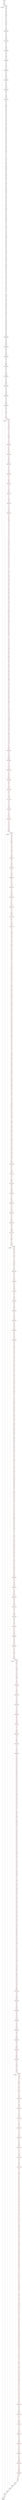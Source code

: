 digraph{
"139:SYNTH_START" -> "139:ILOAD";
"139:ILOAD" -> "141:ILOAD_3";
"141:ILOAD_3" -> "142:IF_ICMPGE";
"142:IF_ICMPGE" -> "3328:SYNTH_DUMMY";
"142:IF_ICMPGE" -> "-3328:SYNTH_DUMMY";
"3328:SYNTH_DUMMY" -> "3328:SYNTH_PHI";
"-3328:SYNTH_DUMMY" -> "145:ILOAD";
"145:ILOAD" -> "147:ILOAD_3";
"147:ILOAD_3" -> "148:IADD";
"148:IADD" -> "149:ISTORE";
"149:ISTORE" -> "151:ILOAD";
"151:ILOAD" -> "153:ICONST_2";
"153:ICONST_2" -> "154:ILOAD_3";
"154:ILOAD_3" -> "155:IMUL";
"155:IMUL" -> "156:IADD";
"156:IADD" -> "157:ISTORE";
"157:ISTORE" -> "159:ILOAD";
"159:ILOAD" -> "161:ICONST_3";
"161:ICONST_3" -> "162:ILOAD_3";
"162:ILOAD_3" -> "163:IMUL";
"163:IMUL" -> "164:IADD";
"164:IADD" -> "165:ISTORE";
"165:ISTORE" -> "167:ALOAD_0";
"167:ALOAD_0" -> "168:GETFIELD_QUICK_ARRAY";
"168:GETFIELD_QUICK_ARRAY" -> "171:ILOAD";
"171:ILOAD" -> "173:ILOAD";
"173:ILOAD" -> "175:IADD";
"175:IADD" -> "176:FALOAD";
"176:FALOAD" -> "177:FSTORE";
"177:FSTORE" -> "179:ALOAD_0";
"179:ALOAD_0" -> "180:GETFIELD_QUICK_ARRAY";
"180:GETFIELD_QUICK_ARRAY" -> "183:ILOAD";
"183:ILOAD" -> "185:ILOAD";
"185:ILOAD" -> "187:IADD";
"187:IADD" -> "188:FALOAD";
"188:FALOAD" -> "189:FSTORE";
"189:FSTORE" -> "191:ALOAD_0";
"191:ALOAD_0" -> "192:GETFIELD_QUICK_ARRAY";
"192:GETFIELD_QUICK_ARRAY" -> "195:ILOAD";
"195:ILOAD" -> "197:ILOAD";
"197:ILOAD" -> "199:IADD";
"199:IADD" -> "200:FALOAD";
"200:FALOAD" -> "201:FSTORE";
"201:FSTORE" -> "203:ALOAD_0";
"203:ALOAD_0" -> "204:GETFIELD_QUICK_ARRAY";
"204:GETFIELD_QUICK_ARRAY" -> "207:ILOAD";
"207:ILOAD" -> "209:ILOAD";
"209:ILOAD" -> "211:IADD";
"211:IADD" -> "212:FALOAD";
"212:FALOAD" -> "213:FSTORE";
"213:FSTORE" -> "215:ALOAD_0";
"215:ALOAD_0" -> "216:GETFIELD_QUICK_ARRAY";
"216:GETFIELD_QUICK_ARRAY" -> "219:ILOAD";
"219:ILOAD" -> "221:ILOAD";
"221:ILOAD" -> "223:IADD";
"223:IADD" -> "224:FALOAD";
"224:FALOAD" -> "225:FSTORE";
"225:FSTORE" -> "227:ALOAD_0";
"227:ALOAD_0" -> "228:GETFIELD_QUICK_ARRAY";
"228:GETFIELD_QUICK_ARRAY" -> "231:ILOAD";
"231:ILOAD" -> "233:ILOAD";
"233:ILOAD" -> "235:IADD";
"235:IADD" -> "236:FALOAD";
"236:FALOAD" -> "237:FSTORE";
"237:FSTORE" -> "239:ALOAD_0";
"239:ALOAD_0" -> "240:GETFIELD_QUICK_ARRAY";
"240:GETFIELD_QUICK_ARRAY" -> "243:ILOAD";
"243:ILOAD" -> "245:ILOAD";
"245:ILOAD" -> "247:IADD";
"247:IADD" -> "248:FALOAD";
"248:FALOAD" -> "249:FSTORE";
"249:FSTORE" -> "251:ALOAD_0";
"251:ALOAD_0" -> "252:GETFIELD_QUICK_ARRAY";
"252:GETFIELD_QUICK_ARRAY" -> "255:ILOAD";
"255:ILOAD" -> "257:ILOAD";
"257:ILOAD" -> "259:IADD";
"259:IADD" -> "260:FALOAD";
"260:FALOAD" -> "261:FSTORE";
"261:FSTORE" -> "263:FLOAD";
"263:FLOAD" -> "265:FLOAD";
"265:FLOAD" -> "267:FADD";
"267:FADD" -> "268:FLOAD";
"268:FLOAD" -> "270:FADD";
"270:FADD" -> "271:FLOAD";
"271:FLOAD" -> "273:FADD";
"273:FADD" -> "274:FSTORE";
"274:FSTORE" -> "276:FLOAD";
"276:FLOAD" -> "278:FLOAD";
"278:FLOAD" -> "280:FADD";
"280:FADD" -> "281:FLOAD";
"281:FLOAD" -> "283:FADD";
"283:FADD" -> "284:FLOAD";
"284:FLOAD" -> "286:FADD";
"286:FADD" -> "287:FSTORE";
"287:FSTORE" -> "289:FLOAD";
"289:FLOAD" -> "291:FLOAD";
"291:FLOAD" -> "293:FSUB";
"293:FSUB" -> "294:FLOAD";
"294:FLOAD" -> "296:FADD";
"296:FADD" -> "297:FLOAD";
"297:FLOAD" -> "299:FSUB";
"299:FSUB" -> "300:FSTORE";
"300:FSTORE" -> "302:FLOAD";
"302:FLOAD" -> "304:FLOAD";
"304:FLOAD" -> "306:FSUB";
"306:FSUB" -> "307:FLOAD";
"307:FLOAD" -> "309:FADD";
"309:FADD" -> "310:FLOAD";
"310:FLOAD" -> "312:FSUB";
"312:FSUB" -> "313:FSTORE";
"313:FSTORE" -> "315:FLOAD";
"315:FLOAD" -> "317:ILOAD";
"317:ILOAD" -> "319:I2F";
"319:I2F" -> "320:FMUL";
"320:FMUL" -> "321:FSTORE";
"321:FSTORE" -> "323:FLOAD";
"323:FLOAD" -> "325:FCOS";
"325:FCOS" -> "328:FSTORE";
"328:FSTORE" -> "330:FLOAD";
"330:FLOAD" -> "332:FSIN";
"332:FSIN" -> "335:FSTORE";
"335:FSTORE" -> "337:FLOAD";
"337:FLOAD" -> "339:FSTORE";
"339:FSTORE" -> "341:FLOAD";
"341:FLOAD" -> "343:FLOAD";
"343:FLOAD" -> "345:FMUL";
"345:FMUL" -> "346:FSTORE";
"346:FSTORE" -> "348:FLOAD";
"348:FLOAD" -> "350:FLOAD";
"350:FLOAD" -> "352:FLOAD";
"352:FLOAD" -> "354:FMUL";
"354:FMUL" -> "355:FSUB";
"355:FSUB" -> "356:FSTORE";
"356:FSTORE" -> "358:FLOAD";
"358:FLOAD" -> "360:FLOAD";
"360:FLOAD" -> "362:FMUL";
"362:FMUL" -> "363:FSTORE";
"363:FSTORE" -> "365:FLOAD";
"365:FLOAD" -> "367:FLOAD";
"367:FLOAD" -> "369:FLOAD";
"369:FLOAD" -> "371:FMUL";
"371:FMUL" -> "372:FADD";
"372:FADD" -> "373:FSTORE";
"373:FSTORE" -> "375:FLOAD";
"375:FLOAD" -> "377:FLOAD";
"377:FLOAD" -> "379:FADD";
"379:FADD" -> "380:FLOAD";
"380:FLOAD" -> "382:FSUB";
"382:FSUB" -> "383:FLOAD";
"383:FLOAD" -> "385:FSUB";
"385:FSUB" -> "386:FSTORE";
"386:FSTORE" -> "388:FLOAD";
"388:FLOAD" -> "390:FLOAD";
"390:FLOAD" -> "392:FSUB";
"392:FSUB" -> "393:FLOAD";
"393:FLOAD" -> "395:FSUB";
"395:FSUB" -> "396:FLOAD";
"396:FLOAD" -> "398:FADD";
"398:FADD" -> "399:FSTORE";
"399:FSTORE" -> "401:FLOAD";
"401:FLOAD" -> "403:ILOAD";
"403:ILOAD" -> "405:I2F";
"405:I2F" -> "406:FMUL";
"406:FMUL" -> "407:FSTORE";
"407:FSTORE" -> "409:FLOAD";
"409:FLOAD" -> "411:FCOS";
"411:FCOS" -> "414:FSTORE";
"414:FSTORE" -> "416:FLOAD";
"416:FLOAD" -> "418:FSIN";
"418:FSIN" -> "421:FSTORE";
"421:FSTORE" -> "423:FLOAD";
"423:FLOAD" -> "425:FSTORE";
"425:FSTORE" -> "427:FLOAD";
"427:FLOAD" -> "429:FLOAD";
"429:FLOAD" -> "431:FMUL";
"431:FMUL" -> "432:FSTORE";
"432:FSTORE" -> "434:FLOAD";
"434:FLOAD" -> "436:FLOAD";
"436:FLOAD" -> "438:FLOAD";
"438:FLOAD" -> "440:FMUL";
"440:FMUL" -> "441:FSUB";
"441:FSUB" -> "442:FSTORE";
"442:FSTORE" -> "444:FLOAD";
"444:FLOAD" -> "446:FLOAD";
"446:FLOAD" -> "448:FMUL";
"448:FMUL" -> "449:FSTORE";
"449:FSTORE" -> "451:FLOAD";
"451:FLOAD" -> "453:FLOAD";
"453:FLOAD" -> "455:FLOAD";
"455:FLOAD" -> "457:FMUL";
"457:FMUL" -> "458:FADD";
"458:FADD" -> "459:FSTORE";
"459:FSTORE" -> "461:FLOAD";
"461:FLOAD" -> "463:FLOAD";
"463:FLOAD" -> "465:FSUB";
"465:FSUB" -> "466:FLOAD";
"466:FLOAD" -> "468:FSUB";
"468:FSUB" -> "469:FLOAD";
"469:FLOAD" -> "471:FADD";
"471:FADD" -> "472:FSTORE";
"472:FSTORE" -> "474:FLOAD";
"474:FLOAD" -> "476:FLOAD";
"476:FLOAD" -> "478:FADD";
"478:FADD" -> "479:FLOAD";
"479:FLOAD" -> "481:FSUB";
"481:FSUB" -> "482:FLOAD";
"482:FLOAD" -> "484:FSUB";
"484:FSUB" -> "485:FSTORE";
"485:FSTORE" -> "487:FLOAD";
"487:FLOAD" -> "489:ILOAD";
"489:ILOAD" -> "491:I2F";
"491:I2F" -> "492:FMUL";
"492:FMUL" -> "493:FSTORE";
"493:FSTORE" -> "495:FLOAD";
"495:FLOAD" -> "497:FCOS";
"497:FCOS" -> "500:FSTORE";
"500:FSTORE" -> "502:FLOAD";
"502:FLOAD" -> "504:FSIN";
"504:FSIN" -> "507:FSTORE";
"507:FSTORE" -> "509:FLOAD";
"509:FLOAD" -> "511:FSTORE";
"511:FSTORE" -> "513:FLOAD";
"513:FLOAD" -> "515:FLOAD";
"515:FLOAD" -> "517:FMUL";
"517:FMUL" -> "518:FSTORE";
"518:FSTORE" -> "520:FLOAD";
"520:FLOAD" -> "522:FLOAD";
"522:FLOAD" -> "524:FLOAD";
"524:FLOAD" -> "526:FMUL";
"526:FMUL" -> "527:FSUB";
"527:FSUB" -> "528:FSTORE";
"528:FSTORE" -> "530:FLOAD";
"530:FLOAD" -> "532:FLOAD";
"532:FLOAD" -> "534:FMUL";
"534:FMUL" -> "535:FSTORE";
"535:FSTORE" -> "537:FLOAD";
"537:FLOAD" -> "539:FLOAD";
"539:FLOAD" -> "541:FLOAD";
"541:FLOAD" -> "543:FMUL";
"543:FMUL" -> "544:FADD";
"544:FADD" -> "545:FSTORE";
"545:FSTORE" -> "547:ALOAD_0";
"547:ALOAD_0" -> "548:GETFIELD_QUICK_ARRAY";
"548:GETFIELD_QUICK_ARRAY" -> "551:ILOAD";
"551:ILOAD" -> "553:ILOAD";
"553:ILOAD" -> "555:IADD";
"555:IADD" -> "556:FLOAD";
"556:FLOAD" -> "558:FASTORE";
"558:FASTORE" -> "559:ALOAD_0";
"559:ALOAD_0" -> "560:GETFIELD_QUICK_ARRAY";
"560:GETFIELD_QUICK_ARRAY" -> "563:ILOAD";
"563:ILOAD" -> "565:ILOAD";
"565:ILOAD" -> "567:IADD";
"567:IADD" -> "568:FLOAD";
"568:FLOAD" -> "570:FASTORE";
"570:FASTORE" -> "571:ALOAD_0";
"571:ALOAD_0" -> "572:GETFIELD_QUICK_ARRAY";
"572:GETFIELD_QUICK_ARRAY" -> "575:ILOAD";
"575:ILOAD" -> "577:ILOAD";
"577:ILOAD" -> "579:IADD";
"579:IADD" -> "580:FLOAD";
"580:FLOAD" -> "582:FASTORE";
"582:FASTORE" -> "583:ALOAD_0";
"583:ALOAD_0" -> "584:GETFIELD_QUICK_ARRAY";
"584:GETFIELD_QUICK_ARRAY" -> "587:ILOAD";
"587:ILOAD" -> "589:ILOAD";
"589:ILOAD" -> "591:IADD";
"591:IADD" -> "592:FLOAD";
"592:FLOAD" -> "594:FASTORE";
"594:FASTORE" -> "595:ALOAD_0";
"595:ALOAD_0" -> "596:GETFIELD_QUICK_ARRAY";
"596:GETFIELD_QUICK_ARRAY" -> "599:ILOAD";
"599:ILOAD" -> "601:ILOAD";
"601:ILOAD" -> "603:IADD";
"603:IADD" -> "604:FLOAD";
"604:FLOAD" -> "606:FASTORE";
"606:FASTORE" -> "607:ALOAD_0";
"607:ALOAD_0" -> "608:GETFIELD_QUICK_ARRAY";
"608:GETFIELD_QUICK_ARRAY" -> "611:ILOAD";
"611:ILOAD" -> "613:ILOAD";
"613:ILOAD" -> "615:IADD";
"615:IADD" -> "616:FLOAD";
"616:FLOAD" -> "618:FASTORE";
"618:FASTORE" -> "619:ALOAD_0";
"619:ALOAD_0" -> "620:GETFIELD_QUICK_ARRAY";
"620:GETFIELD_QUICK_ARRAY" -> "623:ILOAD";
"623:ILOAD" -> "625:ILOAD";
"625:ILOAD" -> "627:IADD";
"627:IADD" -> "628:FLOAD";
"628:FLOAD" -> "630:FASTORE";
"630:FASTORE" -> "631:ALOAD_0";
"631:ALOAD_0" -> "632:GETFIELD_QUICK_ARRAY";
"632:GETFIELD_QUICK_ARRAY" -> "635:ILOAD";
"635:ILOAD" -> "637:ILOAD";
"637:ILOAD" -> "639:IADD";
"639:IADD" -> "640:FLOAD";
"640:FLOAD" -> "642:FASTORE";
"642:FASTORE" -> "643:IINC";
"643:IINC" -> "646:ILOAD";
"646:ILOAD" [color = red];
"646:ILOAD" -> "648:ILOAD_3";
"648:ILOAD_3" [color = red];
"648:ILOAD_3" -> "649:IF_ICMPGE";
"649:IF_ICMPGE" [color = red];
"649:IF_ICMPGE" -> "3835:SYNTH_DUMMY";
"649:IF_ICMPGE" -> "-3835:SYNTH_DUMMY";
"3835:SYNTH_DUMMY" -> "3835:SYNTH_PHI";
"-3835:SYNTH_DUMMY" -> "652:ILOAD";
"652:ILOAD" [color = red];
"652:ILOAD" -> "654:ILOAD_3";
"3185:NOP" -> "3186:GOTO";
"3186:GOTO" -> "3328:SYNTH_PHI";
"654:ILOAD_3" [color = red];
"654:ILOAD_3" -> "655:IADD";
"655:IADD" [color = red];
"655:IADD" -> "656:ISTORE";
"656:ISTORE" [color = red];
"656:ISTORE" -> "658:ILOAD";
"658:ILOAD" [color = red];
"658:ILOAD" -> "660:ICONST_2";
"660:ICONST_2" [color = red];
"660:ICONST_2" -> "661:ILOAD_3";
"661:ILOAD_3" [color = red];
"661:ILOAD_3" -> "662:IMUL";
"662:IMUL" [color = red];
"662:IMUL" -> "663:IADD";
"663:IADD" [color = red];
"663:IADD" -> "664:ISTORE";
"664:ISTORE" [color = red];
"664:ISTORE" -> "666:ILOAD";
"666:ILOAD" [color = red];
"666:ILOAD" -> "668:ICONST_3";
"668:ICONST_3" [color = red];
"668:ICONST_3" -> "669:ILOAD_3";
"669:ILOAD_3" [color = red];
"669:ILOAD_3" -> "670:IMUL";
"670:IMUL" [color = red];
"670:IMUL" -> "671:IADD";
"671:IADD" [color = red];
"671:IADD" -> "672:ISTORE";
"672:ISTORE" [color = red];
"672:ISTORE" -> "674:ALOAD_0";
"674:ALOAD_0" [color = red];
"674:ALOAD_0" -> "675:GETFIELD_QUICK_ARRAY";
"675:GETFIELD_QUICK_ARRAY" [color = red];
"675:GETFIELD_QUICK_ARRAY" -> "678:ILOAD";
"678:ILOAD" [color = red];
"678:ILOAD" -> "680:ILOAD";
"680:ILOAD" [color = red];
"680:ILOAD" -> "682:IADD";
"682:IADD" [color = red];
"682:IADD" -> "683:FALOAD";
"683:FALOAD" [color = red];
"683:FALOAD" -> "684:FSTORE";
"684:FSTORE" [color = red];
"684:FSTORE" -> "686:ALOAD_0";
"686:ALOAD_0" [color = red];
"686:ALOAD_0" -> "687:GETFIELD_QUICK_ARRAY";
"687:GETFIELD_QUICK_ARRAY" [color = red];
"687:GETFIELD_QUICK_ARRAY" -> "690:ILOAD";
"690:ILOAD" [color = red];
"690:ILOAD" -> "692:ILOAD";
"692:ILOAD" [color = red];
"692:ILOAD" -> "694:IADD";
"694:IADD" [color = red];
"694:IADD" -> "695:FALOAD";
"695:FALOAD" [color = red];
"695:FALOAD" -> "696:FSTORE";
"696:FSTORE" [color = red];
"696:FSTORE" -> "698:ALOAD_0";
"698:ALOAD_0" [color = red];
"698:ALOAD_0" -> "699:GETFIELD_QUICK_ARRAY";
"699:GETFIELD_QUICK_ARRAY" [color = red];
"699:GETFIELD_QUICK_ARRAY" -> "702:ILOAD";
"702:ILOAD" [color = red];
"702:ILOAD" -> "704:ILOAD";
"704:ILOAD" [color = red];
"704:ILOAD" -> "706:IADD";
"706:IADD" [color = red];
"706:IADD" -> "707:FALOAD";
"707:FALOAD" [color = red];
"707:FALOAD" -> "708:FSTORE";
"708:FSTORE" [color = red];
"708:FSTORE" -> "710:ALOAD_0";
"710:ALOAD_0" [color = red];
"710:ALOAD_0" -> "711:GETFIELD_QUICK_ARRAY";
"711:GETFIELD_QUICK_ARRAY" [color = red];
"711:GETFIELD_QUICK_ARRAY" -> "714:ILOAD";
"714:ILOAD" [color = red];
"714:ILOAD" -> "716:ILOAD";
"716:ILOAD" [color = red];
"716:ILOAD" -> "718:IADD";
"718:IADD" [color = red];
"718:IADD" -> "719:FALOAD";
"719:FALOAD" [color = red];
"719:FALOAD" -> "720:FSTORE";
"720:FSTORE" [color = red];
"720:FSTORE" -> "722:ALOAD_0";
"722:ALOAD_0" [color = red];
"722:ALOAD_0" -> "723:GETFIELD_QUICK_ARRAY";
"723:GETFIELD_QUICK_ARRAY" [color = red];
"723:GETFIELD_QUICK_ARRAY" -> "726:ILOAD";
"726:ILOAD" [color = red];
"726:ILOAD" -> "728:ILOAD";
"728:ILOAD" [color = red];
"728:ILOAD" -> "730:IADD";
"730:IADD" [color = red];
"730:IADD" -> "731:FALOAD";
"731:FALOAD" [color = red];
"731:FALOAD" -> "732:FSTORE";
"732:FSTORE" [color = red];
"732:FSTORE" -> "734:ALOAD_0";
"734:ALOAD_0" [color = red];
"734:ALOAD_0" -> "735:GETFIELD_QUICK_ARRAY";
"735:GETFIELD_QUICK_ARRAY" [color = red];
"735:GETFIELD_QUICK_ARRAY" -> "738:ILOAD";
"738:ILOAD" [color = red];
"738:ILOAD" -> "740:ILOAD";
"740:ILOAD" [color = red];
"740:ILOAD" -> "742:IADD";
"742:IADD" [color = red];
"742:IADD" -> "743:FALOAD";
"743:FALOAD" [color = red];
"743:FALOAD" -> "744:FSTORE";
"744:FSTORE" [color = red];
"744:FSTORE" -> "746:ALOAD_0";
"746:ALOAD_0" [color = red];
"746:ALOAD_0" -> "747:GETFIELD_QUICK_ARRAY";
"747:GETFIELD_QUICK_ARRAY" [color = red];
"747:GETFIELD_QUICK_ARRAY" -> "750:ILOAD";
"750:ILOAD" [color = red];
"750:ILOAD" -> "752:ILOAD";
"752:ILOAD" [color = red];
"752:ILOAD" -> "754:IADD";
"754:IADD" [color = red];
"754:IADD" -> "755:FALOAD";
"755:FALOAD" [color = red];
"755:FALOAD" -> "756:FSTORE";
"756:FSTORE" [color = red];
"756:FSTORE" -> "758:ALOAD_0";
"758:ALOAD_0" [color = red];
"758:ALOAD_0" -> "759:GETFIELD_QUICK_ARRAY";
"759:GETFIELD_QUICK_ARRAY" [color = red];
"759:GETFIELD_QUICK_ARRAY" -> "762:ILOAD";
"762:ILOAD" [color = red];
"762:ILOAD" -> "764:ILOAD";
"764:ILOAD" [color = red];
"764:ILOAD" -> "766:IADD";
"766:IADD" [color = red];
"766:IADD" -> "767:FALOAD";
"767:FALOAD" [color = red];
"767:FALOAD" -> "768:FSTORE";
"768:FSTORE" [color = red];
"768:FSTORE" -> "770:FLOAD";
"770:FLOAD" [color = red];
"770:FLOAD" -> "772:FLOAD";
"772:FLOAD" [color = red];
"772:FLOAD" -> "774:FADD";
"774:FADD" [color = red];
"774:FADD" -> "775:FLOAD";
"775:FLOAD" [color = red];
"775:FLOAD" -> "777:FADD";
"777:FADD" [color = red];
"777:FADD" -> "778:FLOAD";
"778:FLOAD" [color = red];
"778:FLOAD" -> "780:FADD";
"780:FADD" [color = red];
"780:FADD" -> "781:FSTORE";
"781:FSTORE" [color = red];
"781:FSTORE" -> "783:FLOAD";
"783:FLOAD" [color = red];
"783:FLOAD" -> "785:FLOAD";
"785:FLOAD" [color = red];
"785:FLOAD" -> "787:FADD";
"787:FADD" [color = red];
"787:FADD" -> "788:FLOAD";
"788:FLOAD" [color = red];
"788:FLOAD" -> "790:FADD";
"790:FADD" [color = red];
"790:FADD" -> "791:FLOAD";
"791:FLOAD" [color = red];
"791:FLOAD" -> "793:FADD";
"793:FADD" [color = red];
"793:FADD" -> "794:FSTORE";
"794:FSTORE" [color = red];
"794:FSTORE" -> "796:FLOAD";
"796:FLOAD" [color = red];
"796:FLOAD" -> "798:FLOAD";
"798:FLOAD" [color = red];
"798:FLOAD" -> "800:FSUB";
"800:FSUB" [color = red];
"800:FSUB" -> "801:FLOAD";
"801:FLOAD" [color = red];
"801:FLOAD" -> "803:FADD";
"803:FADD" [color = red];
"803:FADD" -> "804:FLOAD";
"804:FLOAD" [color = red];
"804:FLOAD" -> "806:FSUB";
"806:FSUB" [color = red];
"806:FSUB" -> "807:FSTORE";
"807:FSTORE" [color = red];
"807:FSTORE" -> "809:FLOAD";
"809:FLOAD" [color = red];
"809:FLOAD" -> "811:FLOAD";
"811:FLOAD" [color = red];
"811:FLOAD" -> "813:FSUB";
"813:FSUB" [color = red];
"813:FSUB" -> "814:FLOAD";
"814:FLOAD" [color = red];
"814:FLOAD" -> "816:FADD";
"816:FADD" [color = red];
"816:FADD" -> "817:FLOAD";
"817:FLOAD" [color = red];
"817:FLOAD" -> "819:FSUB";
"819:FSUB" [color = red];
"819:FSUB" -> "820:FSTORE";
"820:FSTORE" [color = red];
"820:FSTORE" -> "822:FLOAD";
"822:FLOAD" [color = red];
"822:FLOAD" -> "824:ILOAD";
"824:ILOAD" [color = red];
"824:ILOAD" -> "826:I2F";
"826:I2F" [color = red];
"826:I2F" -> "827:FMUL";
"827:FMUL" [color = red];
"827:FMUL" -> "828:FSTORE";
"828:FSTORE" [color = red];
"828:FSTORE" -> "830:FLOAD";
"830:FLOAD" [color = red];
"830:FLOAD" -> "832:FCOS";
"832:FCOS" [color = red];
"832:FCOS" -> "835:FSTORE";
"835:FSTORE" [color = red];
"835:FSTORE" -> "837:FLOAD";
"837:FLOAD" [color = red];
"837:FLOAD" -> "839:FSIN";
"839:FSIN" [color = red];
"839:FSIN" -> "842:FSTORE";
"842:FSTORE" [color = red];
"842:FSTORE" -> "844:FLOAD";
"844:FLOAD" [color = red];
"844:FLOAD" -> "846:FSTORE";
"846:FSTORE" [color = red];
"846:FSTORE" -> "848:FLOAD";
"848:FLOAD" [color = red];
"848:FLOAD" -> "850:FLOAD";
"850:FLOAD" [color = red];
"850:FLOAD" -> "852:FMUL";
"852:FMUL" [color = red];
"852:FMUL" -> "853:FSTORE";
"853:FSTORE" [color = red];
"853:FSTORE" -> "855:FLOAD";
"855:FLOAD" [color = red];
"855:FLOAD" -> "857:FLOAD";
"857:FLOAD" [color = red];
"857:FLOAD" -> "859:FLOAD";
"859:FLOAD" [color = red];
"859:FLOAD" -> "861:FMUL";
"861:FMUL" [color = red];
"861:FMUL" -> "862:FSUB";
"862:FSUB" [color = red];
"862:FSUB" -> "863:FSTORE";
"863:FSTORE" [color = red];
"863:FSTORE" -> "865:FLOAD";
"865:FLOAD" [color = red];
"865:FLOAD" -> "867:FLOAD";
"867:FLOAD" [color = red];
"867:FLOAD" -> "869:FMUL";
"869:FMUL" [color = red];
"869:FMUL" -> "870:FSTORE";
"870:FSTORE" [color = red];
"870:FSTORE" -> "872:FLOAD";
"872:FLOAD" [color = red];
"872:FLOAD" -> "874:FLOAD";
"874:FLOAD" [color = red];
"874:FLOAD" -> "876:FLOAD";
"876:FLOAD" [color = red];
"876:FLOAD" -> "878:FMUL";
"878:FMUL" [color = red];
"878:FMUL" -> "879:FADD";
"879:FADD" [color = red];
"879:FADD" -> "880:FSTORE";
"880:FSTORE" [color = red];
"880:FSTORE" -> "882:FLOAD";
"882:FLOAD" [color = red];
"882:FLOAD" -> "884:FLOAD";
"884:FLOAD" [color = red];
"884:FLOAD" -> "886:FADD";
"886:FADD" [color = red];
"886:FADD" -> "887:FLOAD";
"887:FLOAD" [color = red];
"887:FLOAD" -> "889:FSUB";
"889:FSUB" [color = red];
"889:FSUB" -> "890:FLOAD";
"890:FLOAD" [color = red];
"890:FLOAD" -> "892:FSUB";
"892:FSUB" [color = red];
"892:FSUB" -> "893:FSTORE";
"893:FSTORE" [color = red];
"893:FSTORE" -> "895:FLOAD";
"895:FLOAD" [color = red];
"895:FLOAD" -> "897:FLOAD";
"897:FLOAD" [color = red];
"897:FLOAD" -> "899:FSUB";
"899:FSUB" [color = red];
"899:FSUB" -> "900:FLOAD";
"900:FLOAD" [color = red];
"900:FLOAD" -> "902:FSUB";
"902:FSUB" [color = red];
"902:FSUB" -> "903:FLOAD";
"903:FLOAD" [color = red];
"903:FLOAD" -> "905:FADD";
"905:FADD" [color = red];
"905:FADD" -> "906:FSTORE";
"906:FSTORE" [color = red];
"906:FSTORE" -> "908:FLOAD";
"908:FLOAD" [color = red];
"908:FLOAD" -> "910:ILOAD";
"910:ILOAD" [color = red];
"910:ILOAD" -> "912:I2F";
"912:I2F" [color = red];
"912:I2F" -> "913:FMUL";
"913:FMUL" [color = red];
"913:FMUL" -> "914:FSTORE";
"914:FSTORE" [color = red];
"914:FSTORE" -> "916:FLOAD";
"916:FLOAD" [color = red];
"916:FLOAD" -> "918:FCOS";
"918:FCOS" [color = red];
"918:FCOS" -> "921:FSTORE";
"921:FSTORE" [color = red];
"921:FSTORE" -> "923:FLOAD";
"923:FLOAD" [color = red];
"923:FLOAD" -> "925:FSIN";
"925:FSIN" [color = red];
"925:FSIN" -> "928:FSTORE";
"928:FSTORE" [color = red];
"928:FSTORE" -> "930:FLOAD";
"930:FLOAD" [color = red];
"930:FLOAD" -> "932:FSTORE";
"932:FSTORE" [color = red];
"932:FSTORE" -> "934:FLOAD";
"934:FLOAD" [color = red];
"934:FLOAD" -> "936:FLOAD";
"936:FLOAD" [color = red];
"936:FLOAD" -> "938:FMUL";
"938:FMUL" [color = red];
"938:FMUL" -> "939:FSTORE";
"939:FSTORE" [color = red];
"939:FSTORE" -> "941:FLOAD";
"941:FLOAD" [color = red];
"941:FLOAD" -> "943:FLOAD";
"943:FLOAD" [color = red];
"943:FLOAD" -> "945:FLOAD";
"945:FLOAD" [color = red];
"945:FLOAD" -> "947:FMUL";
"947:FMUL" [color = red];
"947:FMUL" -> "948:FSUB";
"948:FSUB" [color = red];
"948:FSUB" -> "949:FSTORE";
"949:FSTORE" [color = red];
"949:FSTORE" -> "951:FLOAD";
"951:FLOAD" [color = red];
"951:FLOAD" -> "953:FLOAD";
"953:FLOAD" [color = red];
"953:FLOAD" -> "955:FMUL";
"955:FMUL" [color = red];
"955:FMUL" -> "956:FSTORE";
"956:FSTORE" [color = red];
"956:FSTORE" -> "958:FLOAD";
"958:FLOAD" [color = red];
"958:FLOAD" -> "960:FLOAD";
"960:FLOAD" [color = red];
"960:FLOAD" -> "962:FLOAD";
"962:FLOAD" [color = red];
"962:FLOAD" -> "964:FMUL";
"964:FMUL" [color = red];
"964:FMUL" -> "965:FADD";
"965:FADD" [color = red];
"965:FADD" -> "966:FSTORE";
"966:FSTORE" [color = red];
"966:FSTORE" -> "968:FLOAD";
"968:FLOAD" [color = red];
"968:FLOAD" -> "970:FLOAD";
"970:FLOAD" [color = red];
"970:FLOAD" -> "972:FSUB";
"972:FSUB" [color = red];
"972:FSUB" -> "973:FLOAD";
"973:FLOAD" [color = red];
"973:FLOAD" -> "975:FSUB";
"975:FSUB" [color = red];
"975:FSUB" -> "976:FLOAD";
"976:FLOAD" [color = red];
"976:FLOAD" -> "978:FADD";
"978:FADD" [color = red];
"978:FADD" -> "979:FSTORE";
"979:FSTORE" [color = red];
"979:FSTORE" -> "981:FLOAD";
"981:FLOAD" [color = red];
"981:FLOAD" -> "983:FLOAD";
"983:FLOAD" [color = red];
"983:FLOAD" -> "985:FADD";
"985:FADD" [color = red];
"985:FADD" -> "986:FLOAD";
"986:FLOAD" [color = red];
"986:FLOAD" -> "988:FSUB";
"988:FSUB" [color = red];
"988:FSUB" -> "989:FLOAD";
"989:FLOAD" [color = red];
"989:FLOAD" -> "991:FSUB";
"991:FSUB" [color = red];
"991:FSUB" -> "992:FSTORE";
"992:FSTORE" [color = red];
"992:FSTORE" -> "994:FLOAD";
"994:FLOAD" [color = red];
"994:FLOAD" -> "996:ILOAD";
"996:ILOAD" [color = red];
"996:ILOAD" -> "998:I2F";
"998:I2F" [color = red];
"998:I2F" -> "999:FMUL";
"999:FMUL" [color = red];
"999:FMUL" -> "1000:FSTORE";
"1000:FSTORE" [color = red];
"1000:FSTORE" -> "1002:FLOAD";
"1002:FLOAD" [color = red];
"1002:FLOAD" -> "1004:FCOS";
"1004:FCOS" [color = red];
"1004:FCOS" -> "1007:FSTORE";
"1007:FSTORE" [color = red];
"1007:FSTORE" -> "1009:FLOAD";
"1009:FLOAD" [color = red];
"1009:FLOAD" -> "1011:FSIN";
"1011:FSIN" [color = red];
"1011:FSIN" -> "1014:FSTORE";
"1014:FSTORE" [color = red];
"1014:FSTORE" -> "1016:FLOAD";
"1016:FLOAD" [color = red];
"1016:FLOAD" -> "1018:FSTORE";
"1018:FSTORE" [color = red];
"1018:FSTORE" -> "1020:FLOAD";
"1020:FLOAD" [color = red];
"1020:FLOAD" -> "1022:FLOAD";
"1022:FLOAD" [color = red];
"1022:FLOAD" -> "1024:FMUL";
"1024:FMUL" [color = red];
"1024:FMUL" -> "1025:FSTORE";
"1025:FSTORE" [color = red];
"1025:FSTORE" -> "1027:FLOAD";
"1027:FLOAD" [color = red];
"1027:FLOAD" -> "1029:FLOAD";
"1029:FLOAD" [color = red];
"1029:FLOAD" -> "1031:FLOAD";
"1031:FLOAD" [color = red];
"1031:FLOAD" -> "1033:FMUL";
"1033:FMUL" [color = red];
"1033:FMUL" -> "1034:FSUB";
"1034:FSUB" [color = red];
"1034:FSUB" -> "1035:FSTORE";
"1035:FSTORE" [color = red];
"1035:FSTORE" -> "1037:FLOAD";
"1037:FLOAD" [color = red];
"1037:FLOAD" -> "1039:FLOAD";
"1039:FLOAD" [color = red];
"1039:FLOAD" -> "1041:FMUL";
"1041:FMUL" [color = red];
"1041:FMUL" -> "1042:FSTORE";
"1042:FSTORE" [color = red];
"1042:FSTORE" -> "1044:FLOAD";
"1044:FLOAD" [color = red];
"1044:FLOAD" -> "1046:FLOAD";
"1046:FLOAD" [color = red];
"1046:FLOAD" -> "1048:FLOAD";
"1048:FLOAD" [color = red];
"1048:FLOAD" -> "1050:FMUL";
"1050:FMUL" [color = red];
"1050:FMUL" -> "1051:FADD";
"1051:FADD" [color = red];
"1051:FADD" -> "1052:FSTORE";
"1052:FSTORE" [color = red];
"1052:FSTORE" -> "1054:ALOAD_0";
"1054:ALOAD_0" [color = red];
"1054:ALOAD_0" -> "1055:GETFIELD_QUICK_ARRAY";
"1055:GETFIELD_QUICK_ARRAY" [color = red];
"1055:GETFIELD_QUICK_ARRAY" -> "1058:ILOAD";
"1058:ILOAD" [color = red];
"1058:ILOAD" -> "1060:ILOAD";
"1060:ILOAD" [color = red];
"1060:ILOAD" -> "1062:IADD";
"1062:IADD" [color = red];
"1062:IADD" -> "1063:FLOAD";
"1063:FLOAD" [color = red];
"1063:FLOAD" -> "1065:FASTORE";
"1065:FASTORE" [color = red];
"1065:FASTORE" -> "1066:ALOAD_0";
"1066:ALOAD_0" [color = red];
"1066:ALOAD_0" -> "1067:GETFIELD_QUICK_ARRAY";
"1067:GETFIELD_QUICK_ARRAY" [color = red];
"1067:GETFIELD_QUICK_ARRAY" -> "1070:ILOAD";
"1070:ILOAD" [color = red];
"1070:ILOAD" -> "1072:ILOAD";
"1072:ILOAD" [color = red];
"1072:ILOAD" -> "1074:IADD";
"1074:IADD" [color = red];
"1074:IADD" -> "1075:FLOAD";
"1075:FLOAD" [color = red];
"1075:FLOAD" -> "1077:FASTORE";
"1077:FASTORE" [color = red];
"1077:FASTORE" -> "1078:ALOAD_0";
"1078:ALOAD_0" [color = red];
"1078:ALOAD_0" -> "1079:GETFIELD_QUICK_ARRAY";
"1079:GETFIELD_QUICK_ARRAY" [color = red];
"1079:GETFIELD_QUICK_ARRAY" -> "1082:ILOAD";
"1082:ILOAD" [color = red];
"1082:ILOAD" -> "1084:ILOAD";
"1084:ILOAD" [color = red];
"1084:ILOAD" -> "1086:IADD";
"1086:IADD" [color = red];
"1086:IADD" -> "1087:FLOAD";
"1087:FLOAD" [color = red];
"1087:FLOAD" -> "1089:FASTORE";
"1089:FASTORE" [color = red];
"1089:FASTORE" -> "1090:ALOAD_0";
"1090:ALOAD_0" [color = red];
"1090:ALOAD_0" -> "1091:GETFIELD_QUICK_ARRAY";
"1091:GETFIELD_QUICK_ARRAY" [color = red];
"1091:GETFIELD_QUICK_ARRAY" -> "1094:ILOAD";
"1094:ILOAD" [color = red];
"1094:ILOAD" -> "1096:ILOAD";
"1096:ILOAD" [color = red];
"1096:ILOAD" -> "1098:IADD";
"1098:IADD" [color = red];
"1098:IADD" -> "1099:FLOAD";
"1099:FLOAD" [color = red];
"1099:FLOAD" -> "1101:FASTORE";
"1101:FASTORE" [color = red];
"1101:FASTORE" -> "1102:ALOAD_0";
"1102:ALOAD_0" [color = red];
"1102:ALOAD_0" -> "1103:GETFIELD_QUICK_ARRAY";
"1103:GETFIELD_QUICK_ARRAY" [color = red];
"1103:GETFIELD_QUICK_ARRAY" -> "1106:ILOAD";
"1106:ILOAD" [color = red];
"1106:ILOAD" -> "1108:ILOAD";
"1108:ILOAD" [color = red];
"1108:ILOAD" -> "1110:IADD";
"1110:IADD" [color = red];
"1110:IADD" -> "1111:FLOAD";
"1111:FLOAD" [color = red];
"1111:FLOAD" -> "1113:FASTORE";
"1113:FASTORE" [color = red];
"1113:FASTORE" -> "1114:ALOAD_0";
"1114:ALOAD_0" [color = red];
"1114:ALOAD_0" -> "1115:GETFIELD_QUICK_ARRAY";
"1115:GETFIELD_QUICK_ARRAY" [color = red];
"1115:GETFIELD_QUICK_ARRAY" -> "1118:ILOAD";
"1118:ILOAD" [color = red];
"1118:ILOAD" -> "1120:ILOAD";
"1120:ILOAD" [color = red];
"1120:ILOAD" -> "1122:IADD";
"1122:IADD" [color = red];
"1122:IADD" -> "1123:FLOAD";
"1123:FLOAD" [color = red];
"1123:FLOAD" -> "1125:FASTORE";
"1125:FASTORE" [color = red];
"1125:FASTORE" -> "1126:ALOAD_0";
"1126:ALOAD_0" [color = red];
"1126:ALOAD_0" -> "1127:GETFIELD_QUICK_ARRAY";
"1127:GETFIELD_QUICK_ARRAY" [color = red];
"1127:GETFIELD_QUICK_ARRAY" -> "1130:ILOAD";
"1130:ILOAD" [color = red];
"1130:ILOAD" -> "1132:ILOAD";
"1132:ILOAD" [color = red];
"1132:ILOAD" -> "1134:IADD";
"1134:IADD" [color = red];
"1134:IADD" -> "1135:FLOAD";
"1135:FLOAD" [color = red];
"1135:FLOAD" -> "1137:FASTORE";
"1137:FASTORE" [color = red];
"1137:FASTORE" -> "1138:ALOAD_0";
"1138:ALOAD_0" [color = red];
"1138:ALOAD_0" -> "1139:GETFIELD_QUICK_ARRAY";
"1139:GETFIELD_QUICK_ARRAY" [color = red];
"1139:GETFIELD_QUICK_ARRAY" -> "1142:ILOAD";
"1142:ILOAD" [color = red];
"1142:ILOAD" -> "1144:ILOAD";
"1144:ILOAD" [color = red];
"1144:ILOAD" -> "1146:IADD";
"1146:IADD" [color = red];
"1146:IADD" -> "1147:FLOAD";
"1147:FLOAD" [color = red];
"1147:FLOAD" -> "1149:FASTORE";
"1149:FASTORE" [color = red];
"1149:FASTORE" -> "1150:IINC";
"1150:IINC" [color = red];
"1150:IINC" -> "1153:ILOAD";
"1153:ILOAD" [color = red];
"1153:ILOAD" -> "1155:ILOAD_3";
"1155:ILOAD_3" [color = red];
"1155:ILOAD_3" -> "1156:IF_ICMPGE";
"1156:IF_ICMPGE" [color = red];
"1156:IF_ICMPGE" -> "4342:SYNTH_DUMMY";
"1156:IF_ICMPGE" -> "-4342:SYNTH_DUMMY";
"4342:SYNTH_DUMMY" -> "4342:SYNTH_PHI";
"-4342:SYNTH_DUMMY" -> "1159:ILOAD";
"1159:ILOAD" [color = red];
"1159:ILOAD" -> "1161:ILOAD_3";
"3184:NOP" -> "3835:SYNTH_PHI";
"1161:ILOAD_3" [color = red];
"1161:ILOAD_3" -> "1162:IADD";
"1162:IADD" [color = red];
"1162:IADD" -> "1163:ISTORE";
"1163:ISTORE" [color = red];
"1163:ISTORE" -> "1165:ILOAD";
"1165:ILOAD" [color = red];
"1165:ILOAD" -> "1167:ICONST_2";
"1167:ICONST_2" [color = red];
"1167:ICONST_2" -> "1168:ILOAD_3";
"1168:ILOAD_3" [color = red];
"1168:ILOAD_3" -> "1169:IMUL";
"1169:IMUL" [color = red];
"1169:IMUL" -> "1170:IADD";
"1170:IADD" [color = red];
"1170:IADD" -> "1171:ISTORE";
"1171:ISTORE" [color = red];
"1171:ISTORE" -> "1173:ILOAD";
"1173:ILOAD" [color = red];
"1173:ILOAD" -> "1175:ICONST_3";
"1175:ICONST_3" [color = red];
"1175:ICONST_3" -> "1176:ILOAD_3";
"1176:ILOAD_3" [color = red];
"1176:ILOAD_3" -> "1177:IMUL";
"1177:IMUL" [color = red];
"1177:IMUL" -> "1178:IADD";
"1178:IADD" [color = red];
"1178:IADD" -> "1179:ISTORE";
"1179:ISTORE" [color = red];
"1179:ISTORE" -> "1181:ALOAD_0";
"1181:ALOAD_0" [color = red];
"1181:ALOAD_0" -> "1182:GETFIELD_QUICK_ARRAY";
"1182:GETFIELD_QUICK_ARRAY" [color = red];
"1182:GETFIELD_QUICK_ARRAY" -> "1185:ILOAD";
"1185:ILOAD" [color = red];
"1185:ILOAD" -> "1187:ILOAD";
"1187:ILOAD" [color = red];
"1187:ILOAD" -> "1189:IADD";
"1189:IADD" [color = red];
"1189:IADD" -> "1190:FALOAD";
"1190:FALOAD" [color = red];
"1190:FALOAD" -> "1191:FSTORE";
"1191:FSTORE" [color = red];
"1191:FSTORE" -> "1193:ALOAD_0";
"1193:ALOAD_0" [color = red];
"1193:ALOAD_0" -> "1194:GETFIELD_QUICK_ARRAY";
"1194:GETFIELD_QUICK_ARRAY" [color = red];
"1194:GETFIELD_QUICK_ARRAY" -> "1197:ILOAD";
"1197:ILOAD" [color = red];
"1197:ILOAD" -> "1199:ILOAD";
"1199:ILOAD" [color = red];
"1199:ILOAD" -> "1201:IADD";
"1201:IADD" [color = red];
"1201:IADD" -> "1202:FALOAD";
"1202:FALOAD" [color = red];
"1202:FALOAD" -> "1203:FSTORE";
"1203:FSTORE" [color = red];
"1203:FSTORE" -> "1205:ALOAD_0";
"1205:ALOAD_0" [color = red];
"1205:ALOAD_0" -> "1206:GETFIELD_QUICK_ARRAY";
"1206:GETFIELD_QUICK_ARRAY" [color = red];
"1206:GETFIELD_QUICK_ARRAY" -> "1209:ILOAD";
"1209:ILOAD" [color = red];
"1209:ILOAD" -> "1211:ILOAD";
"1211:ILOAD" [color = red];
"1211:ILOAD" -> "1213:IADD";
"1213:IADD" [color = red];
"1213:IADD" -> "1214:FALOAD";
"1214:FALOAD" [color = red];
"1214:FALOAD" -> "1215:FSTORE";
"1215:FSTORE" [color = red];
"1215:FSTORE" -> "1217:ALOAD_0";
"1217:ALOAD_0" [color = red];
"1217:ALOAD_0" -> "1218:GETFIELD_QUICK_ARRAY";
"1218:GETFIELD_QUICK_ARRAY" [color = red];
"1218:GETFIELD_QUICK_ARRAY" -> "1221:ILOAD";
"1221:ILOAD" [color = red];
"1221:ILOAD" -> "1223:ILOAD";
"1223:ILOAD" [color = red];
"1223:ILOAD" -> "1225:IADD";
"1225:IADD" [color = red];
"1225:IADD" -> "1226:FALOAD";
"1226:FALOAD" [color = red];
"1226:FALOAD" -> "1227:FSTORE";
"1227:FSTORE" [color = red];
"1227:FSTORE" -> "1229:ALOAD_0";
"1229:ALOAD_0" [color = red];
"1229:ALOAD_0" -> "1230:GETFIELD_QUICK_ARRAY";
"1230:GETFIELD_QUICK_ARRAY" [color = red];
"1230:GETFIELD_QUICK_ARRAY" -> "1233:ILOAD";
"1233:ILOAD" [color = red];
"1233:ILOAD" -> "1235:ILOAD";
"1235:ILOAD" [color = red];
"1235:ILOAD" -> "1237:IADD";
"1237:IADD" [color = red];
"1237:IADD" -> "1238:FALOAD";
"1238:FALOAD" [color = red];
"1238:FALOAD" -> "1239:FSTORE";
"1239:FSTORE" [color = red];
"1239:FSTORE" -> "1241:ALOAD_0";
"1241:ALOAD_0" [color = red];
"1241:ALOAD_0" -> "1242:GETFIELD_QUICK_ARRAY";
"1242:GETFIELD_QUICK_ARRAY" [color = red];
"1242:GETFIELD_QUICK_ARRAY" -> "1245:ILOAD";
"1245:ILOAD" [color = red];
"1245:ILOAD" -> "1247:ILOAD";
"1247:ILOAD" [color = red];
"1247:ILOAD" -> "1249:IADD";
"1249:IADD" [color = red];
"1249:IADD" -> "1250:FALOAD";
"1250:FALOAD" [color = red];
"1250:FALOAD" -> "1251:FSTORE";
"1251:FSTORE" [color = red];
"1251:FSTORE" -> "1253:ALOAD_0";
"1253:ALOAD_0" [color = red];
"1253:ALOAD_0" -> "1254:GETFIELD_QUICK_ARRAY";
"1254:GETFIELD_QUICK_ARRAY" [color = red];
"1254:GETFIELD_QUICK_ARRAY" -> "1257:ILOAD";
"1257:ILOAD" [color = red];
"1257:ILOAD" -> "1259:ILOAD";
"1259:ILOAD" [color = red];
"1259:ILOAD" -> "1261:IADD";
"1261:IADD" [color = red];
"1261:IADD" -> "1262:FALOAD";
"1262:FALOAD" [color = red];
"1262:FALOAD" -> "1263:FSTORE";
"1263:FSTORE" [color = red];
"1263:FSTORE" -> "1265:ALOAD_0";
"1265:ALOAD_0" [color = red];
"1265:ALOAD_0" -> "1266:GETFIELD_QUICK_ARRAY";
"1266:GETFIELD_QUICK_ARRAY" [color = red];
"1266:GETFIELD_QUICK_ARRAY" -> "1269:ILOAD";
"1269:ILOAD" [color = red];
"1269:ILOAD" -> "1271:ILOAD";
"1271:ILOAD" [color = red];
"1271:ILOAD" -> "1273:IADD";
"1273:IADD" [color = red];
"1273:IADD" -> "1274:FALOAD";
"1274:FALOAD" [color = red];
"1274:FALOAD" -> "1275:FSTORE";
"1275:FSTORE" [color = red];
"1275:FSTORE" -> "1277:FLOAD";
"1277:FLOAD" [color = red];
"1277:FLOAD" -> "1279:FLOAD";
"1279:FLOAD" [color = red];
"1279:FLOAD" -> "1281:FADD";
"1281:FADD" [color = red];
"1281:FADD" -> "1282:FLOAD";
"1282:FLOAD" [color = red];
"1282:FLOAD" -> "1284:FADD";
"1284:FADD" [color = red];
"1284:FADD" -> "1285:FLOAD";
"1285:FLOAD" [color = red];
"1285:FLOAD" -> "1287:FADD";
"1287:FADD" [color = red];
"1287:FADD" -> "1288:FSTORE";
"1288:FSTORE" [color = red];
"1288:FSTORE" -> "1290:FLOAD";
"1290:FLOAD" [color = red];
"1290:FLOAD" -> "1292:FLOAD";
"1292:FLOAD" [color = red];
"1292:FLOAD" -> "1294:FADD";
"1294:FADD" [color = red];
"1294:FADD" -> "1295:FLOAD";
"1295:FLOAD" [color = red];
"1295:FLOAD" -> "1297:FADD";
"1297:FADD" [color = red];
"1297:FADD" -> "1298:FLOAD";
"1298:FLOAD" [color = red];
"1298:FLOAD" -> "1300:FADD";
"1300:FADD" [color = red];
"1300:FADD" -> "1301:FSTORE";
"1301:FSTORE" [color = red];
"1301:FSTORE" -> "1303:FLOAD";
"1303:FLOAD" [color = red];
"1303:FLOAD" -> "1305:FLOAD";
"1305:FLOAD" [color = red];
"1305:FLOAD" -> "1307:FSUB";
"1307:FSUB" [color = red];
"1307:FSUB" -> "1308:FLOAD";
"1308:FLOAD" [color = red];
"1308:FLOAD" -> "1310:FADD";
"1310:FADD" [color = red];
"1310:FADD" -> "1311:FLOAD";
"1311:FLOAD" [color = red];
"1311:FLOAD" -> "1313:FSUB";
"1313:FSUB" [color = red];
"1313:FSUB" -> "1314:FSTORE";
"1314:FSTORE" [color = red];
"1314:FSTORE" -> "1316:FLOAD";
"1316:FLOAD" [color = red];
"1316:FLOAD" -> "1318:FLOAD";
"1318:FLOAD" [color = red];
"1318:FLOAD" -> "1320:FSUB";
"1320:FSUB" [color = red];
"1320:FSUB" -> "1321:FLOAD";
"1321:FLOAD" [color = red];
"1321:FLOAD" -> "1323:FADD";
"1323:FADD" [color = red];
"1323:FADD" -> "1324:FLOAD";
"1324:FLOAD" [color = red];
"1324:FLOAD" -> "1326:FSUB";
"1326:FSUB" [color = red];
"1326:FSUB" -> "1327:FSTORE";
"1327:FSTORE" [color = red];
"1327:FSTORE" -> "1329:FLOAD";
"1329:FLOAD" [color = red];
"1329:FLOAD" -> "1331:ILOAD";
"1331:ILOAD" [color = red];
"1331:ILOAD" -> "1333:I2F";
"1333:I2F" [color = red];
"1333:I2F" -> "1334:FMUL";
"1334:FMUL" [color = red];
"1334:FMUL" -> "1335:FSTORE";
"1335:FSTORE" [color = red];
"1335:FSTORE" -> "1337:FLOAD";
"1337:FLOAD" [color = red];
"1337:FLOAD" -> "1339:FCOS";
"1339:FCOS" [color = red];
"1339:FCOS" -> "1342:FSTORE";
"1342:FSTORE" [color = red];
"1342:FSTORE" -> "1344:FLOAD";
"1344:FLOAD" [color = red];
"1344:FLOAD" -> "1346:FSIN";
"1346:FSIN" [color = red];
"1346:FSIN" -> "1349:FSTORE";
"1349:FSTORE" [color = red];
"1349:FSTORE" -> "1351:FLOAD";
"1351:FLOAD" [color = red];
"1351:FLOAD" -> "1353:FSTORE";
"1353:FSTORE" [color = red];
"1353:FSTORE" -> "1355:FLOAD";
"1355:FLOAD" [color = red];
"1355:FLOAD" -> "1357:FLOAD";
"1357:FLOAD" [color = red];
"1357:FLOAD" -> "1359:FMUL";
"1359:FMUL" [color = red];
"1359:FMUL" -> "1360:FSTORE";
"1360:FSTORE" [color = red];
"1360:FSTORE" -> "1362:FLOAD";
"1362:FLOAD" [color = red];
"1362:FLOAD" -> "1364:FLOAD";
"1364:FLOAD" [color = red];
"1364:FLOAD" -> "1366:FLOAD";
"1366:FLOAD" [color = red];
"1366:FLOAD" -> "1368:FMUL";
"1368:FMUL" [color = red];
"1368:FMUL" -> "1369:FSUB";
"1369:FSUB" [color = red];
"1369:FSUB" -> "1370:FSTORE";
"1370:FSTORE" [color = red];
"1370:FSTORE" -> "1372:FLOAD";
"1372:FLOAD" [color = red];
"1372:FLOAD" -> "1374:FLOAD";
"1374:FLOAD" [color = red];
"1374:FLOAD" -> "1376:FMUL";
"1376:FMUL" [color = red];
"1376:FMUL" -> "1377:FSTORE";
"1377:FSTORE" [color = red];
"1377:FSTORE" -> "1379:FLOAD";
"1379:FLOAD" [color = red];
"1379:FLOAD" -> "1381:FLOAD";
"1381:FLOAD" [color = red];
"1381:FLOAD" -> "1383:FLOAD";
"1383:FLOAD" [color = red];
"1383:FLOAD" -> "1385:FMUL";
"1385:FMUL" [color = red];
"1385:FMUL" -> "1386:FADD";
"1386:FADD" [color = red];
"1386:FADD" -> "1387:FSTORE";
"1387:FSTORE" [color = red];
"1387:FSTORE" -> "1389:FLOAD";
"1389:FLOAD" [color = red];
"1389:FLOAD" -> "1391:FLOAD";
"1391:FLOAD" [color = red];
"1391:FLOAD" -> "1393:FADD";
"1393:FADD" [color = red];
"1393:FADD" -> "1394:FLOAD";
"1394:FLOAD" [color = red];
"1394:FLOAD" -> "1396:FSUB";
"1396:FSUB" [color = red];
"1396:FSUB" -> "1397:FLOAD";
"1397:FLOAD" [color = red];
"1397:FLOAD" -> "1399:FSUB";
"1399:FSUB" [color = red];
"1399:FSUB" -> "1400:FSTORE";
"1400:FSTORE" [color = red];
"1400:FSTORE" -> "1402:FLOAD";
"1402:FLOAD" [color = red];
"1402:FLOAD" -> "1404:FLOAD";
"1404:FLOAD" [color = red];
"1404:FLOAD" -> "1406:FSUB";
"1406:FSUB" [color = red];
"1406:FSUB" -> "1407:FLOAD";
"1407:FLOAD" [color = red];
"1407:FLOAD" -> "1409:FSUB";
"1409:FSUB" [color = red];
"1409:FSUB" -> "1410:FLOAD";
"1410:FLOAD" [color = red];
"1410:FLOAD" -> "1412:FADD";
"1412:FADD" [color = red];
"1412:FADD" -> "1413:FSTORE";
"1413:FSTORE" [color = red];
"1413:FSTORE" -> "1415:FLOAD";
"1415:FLOAD" [color = red];
"1415:FLOAD" -> "1417:ILOAD";
"1417:ILOAD" [color = red];
"1417:ILOAD" -> "1419:I2F";
"1419:I2F" [color = red];
"1419:I2F" -> "1420:FMUL";
"1420:FMUL" [color = red];
"1420:FMUL" -> "1421:FSTORE";
"1421:FSTORE" [color = red];
"1421:FSTORE" -> "1423:FLOAD";
"1423:FLOAD" [color = red];
"1423:FLOAD" -> "1425:FCOS";
"1425:FCOS" [color = red];
"1425:FCOS" -> "1428:FSTORE";
"1428:FSTORE" [color = red];
"1428:FSTORE" -> "1430:FLOAD";
"1430:FLOAD" [color = red];
"1430:FLOAD" -> "1432:FSIN";
"1432:FSIN" [color = red];
"1432:FSIN" -> "1435:FSTORE";
"1435:FSTORE" [color = red];
"1435:FSTORE" -> "1437:FLOAD";
"1437:FLOAD" [color = red];
"1437:FLOAD" -> "1439:FSTORE";
"1439:FSTORE" [color = red];
"1439:FSTORE" -> "1441:FLOAD";
"1441:FLOAD" [color = red];
"1441:FLOAD" -> "1443:FLOAD";
"1443:FLOAD" [color = red];
"1443:FLOAD" -> "1445:FMUL";
"1445:FMUL" [color = red];
"1445:FMUL" -> "1446:FSTORE";
"1446:FSTORE" [color = red];
"1446:FSTORE" -> "1448:FLOAD";
"1448:FLOAD" [color = red];
"1448:FLOAD" -> "1450:FLOAD";
"1450:FLOAD" [color = red];
"1450:FLOAD" -> "1452:FLOAD";
"1452:FLOAD" [color = red];
"1452:FLOAD" -> "1454:FMUL";
"1454:FMUL" [color = red];
"1454:FMUL" -> "1455:FSUB";
"1455:FSUB" [color = red];
"1455:FSUB" -> "1456:FSTORE";
"1456:FSTORE" [color = red];
"1456:FSTORE" -> "1458:FLOAD";
"1458:FLOAD" [color = red];
"1458:FLOAD" -> "1460:FLOAD";
"1460:FLOAD" [color = red];
"1460:FLOAD" -> "1462:FMUL";
"1462:FMUL" [color = red];
"1462:FMUL" -> "1463:FSTORE";
"1463:FSTORE" [color = red];
"1463:FSTORE" -> "1465:FLOAD";
"1465:FLOAD" [color = red];
"1465:FLOAD" -> "1467:FLOAD";
"1467:FLOAD" [color = red];
"1467:FLOAD" -> "1469:FLOAD";
"1469:FLOAD" [color = red];
"1469:FLOAD" -> "1471:FMUL";
"1471:FMUL" [color = red];
"1471:FMUL" -> "1472:FADD";
"1472:FADD" [color = red];
"1472:FADD" -> "1473:FSTORE";
"1473:FSTORE" [color = red];
"1473:FSTORE" -> "1475:FLOAD";
"1475:FLOAD" [color = red];
"1475:FLOAD" -> "1477:FLOAD";
"1477:FLOAD" [color = red];
"1477:FLOAD" -> "1479:FSUB";
"1479:FSUB" [color = red];
"1479:FSUB" -> "1480:FLOAD";
"1480:FLOAD" [color = red];
"1480:FLOAD" -> "1482:FSUB";
"1482:FSUB" [color = red];
"1482:FSUB" -> "1483:FLOAD";
"1483:FLOAD" [color = red];
"1483:FLOAD" -> "1485:FADD";
"1485:FADD" [color = red];
"1485:FADD" -> "1486:FSTORE";
"1486:FSTORE" [color = red];
"1486:FSTORE" -> "1488:FLOAD";
"1488:FLOAD" [color = red];
"1488:FLOAD" -> "1490:FLOAD";
"1490:FLOAD" [color = red];
"1490:FLOAD" -> "1492:FADD";
"1492:FADD" [color = red];
"1492:FADD" -> "1493:FLOAD";
"1493:FLOAD" [color = red];
"1493:FLOAD" -> "1495:FSUB";
"1495:FSUB" [color = red];
"1495:FSUB" -> "1496:FLOAD";
"1496:FLOAD" [color = red];
"1496:FLOAD" -> "1498:FSUB";
"1498:FSUB" [color = red];
"1498:FSUB" -> "1499:FSTORE";
"1499:FSTORE" [color = red];
"1499:FSTORE" -> "1501:FLOAD";
"1501:FLOAD" [color = red];
"1501:FLOAD" -> "1503:ILOAD";
"1503:ILOAD" [color = red];
"1503:ILOAD" -> "1505:I2F";
"1505:I2F" [color = red];
"1505:I2F" -> "1506:FMUL";
"1506:FMUL" [color = red];
"1506:FMUL" -> "1507:FSTORE";
"1507:FSTORE" [color = red];
"1507:FSTORE" -> "1509:FLOAD";
"1509:FLOAD" [color = red];
"1509:FLOAD" -> "1511:FCOS";
"1511:FCOS" [color = red];
"1511:FCOS" -> "1514:FSTORE";
"1514:FSTORE" [color = red];
"1514:FSTORE" -> "1516:FLOAD";
"1516:FLOAD" [color = red];
"1516:FLOAD" -> "1518:FSIN";
"1518:FSIN" [color = red];
"1518:FSIN" -> "1521:FSTORE";
"1521:FSTORE" [color = red];
"1521:FSTORE" -> "1523:FLOAD";
"1523:FLOAD" [color = red];
"1523:FLOAD" -> "1525:FSTORE";
"1525:FSTORE" [color = red];
"1525:FSTORE" -> "1527:FLOAD";
"1527:FLOAD" [color = red];
"1527:FLOAD" -> "1529:FLOAD";
"1529:FLOAD" [color = red];
"1529:FLOAD" -> "1531:FMUL";
"1531:FMUL" [color = red];
"1531:FMUL" -> "1532:FSTORE";
"1532:FSTORE" [color = red];
"1532:FSTORE" -> "1534:FLOAD";
"1534:FLOAD" [color = red];
"1534:FLOAD" -> "1536:FLOAD";
"1536:FLOAD" [color = red];
"1536:FLOAD" -> "1538:FLOAD";
"1538:FLOAD" [color = red];
"1538:FLOAD" -> "1540:FMUL";
"1540:FMUL" [color = red];
"1540:FMUL" -> "1541:FSUB";
"1541:FSUB" [color = red];
"1541:FSUB" -> "1542:FSTORE";
"1542:FSTORE" [color = red];
"1542:FSTORE" -> "1544:FLOAD";
"1544:FLOAD" [color = red];
"1544:FLOAD" -> "1546:FLOAD";
"1546:FLOAD" [color = red];
"1546:FLOAD" -> "1548:FMUL";
"1548:FMUL" [color = red];
"1548:FMUL" -> "1549:FSTORE";
"1549:FSTORE" [color = red];
"1549:FSTORE" -> "1551:FLOAD";
"1551:FLOAD" [color = red];
"1551:FLOAD" -> "1553:FLOAD";
"1553:FLOAD" [color = red];
"1553:FLOAD" -> "1555:FLOAD";
"1555:FLOAD" [color = red];
"1555:FLOAD" -> "1557:FMUL";
"1557:FMUL" [color = red];
"1557:FMUL" -> "1558:FADD";
"1558:FADD" [color = red];
"1558:FADD" -> "1559:FSTORE";
"1559:FSTORE" [color = red];
"1559:FSTORE" -> "1561:ALOAD_0";
"1561:ALOAD_0" [color = red];
"1561:ALOAD_0" -> "1562:GETFIELD_QUICK_ARRAY";
"1562:GETFIELD_QUICK_ARRAY" [color = red];
"1562:GETFIELD_QUICK_ARRAY" -> "1565:ILOAD";
"1565:ILOAD" [color = red];
"1565:ILOAD" -> "1567:ILOAD";
"1567:ILOAD" [color = red];
"1567:ILOAD" -> "1569:IADD";
"1569:IADD" [color = red];
"1569:IADD" -> "1570:FLOAD";
"1570:FLOAD" [color = red];
"1570:FLOAD" -> "1572:FASTORE";
"1572:FASTORE" [color = red];
"1572:FASTORE" -> "1573:ALOAD_0";
"1573:ALOAD_0" [color = red];
"1573:ALOAD_0" -> "1574:GETFIELD_QUICK_ARRAY";
"1574:GETFIELD_QUICK_ARRAY" [color = red];
"1574:GETFIELD_QUICK_ARRAY" -> "1577:ILOAD";
"1577:ILOAD" [color = red];
"1577:ILOAD" -> "1579:ILOAD";
"1579:ILOAD" [color = red];
"1579:ILOAD" -> "1581:IADD";
"1581:IADD" [color = red];
"1581:IADD" -> "1582:FLOAD";
"1582:FLOAD" [color = red];
"1582:FLOAD" -> "1584:FASTORE";
"1584:FASTORE" [color = red];
"1584:FASTORE" -> "1585:ALOAD_0";
"1585:ALOAD_0" [color = red];
"1585:ALOAD_0" -> "1586:GETFIELD_QUICK_ARRAY";
"1586:GETFIELD_QUICK_ARRAY" [color = red];
"1586:GETFIELD_QUICK_ARRAY" -> "1589:ILOAD";
"1589:ILOAD" [color = red];
"1589:ILOAD" -> "1591:ILOAD";
"1591:ILOAD" [color = red];
"1591:ILOAD" -> "1593:IADD";
"1593:IADD" [color = red];
"1593:IADD" -> "1594:FLOAD";
"1594:FLOAD" [color = red];
"1594:FLOAD" -> "1596:FASTORE";
"1596:FASTORE" [color = red];
"1596:FASTORE" -> "1597:ALOAD_0";
"1597:ALOAD_0" [color = red];
"1597:ALOAD_0" -> "1598:GETFIELD_QUICK_ARRAY";
"1598:GETFIELD_QUICK_ARRAY" [color = red];
"1598:GETFIELD_QUICK_ARRAY" -> "1601:ILOAD";
"1601:ILOAD" [color = red];
"1601:ILOAD" -> "1603:ILOAD";
"1603:ILOAD" [color = red];
"1603:ILOAD" -> "1605:IADD";
"1605:IADD" [color = red];
"1605:IADD" -> "1606:FLOAD";
"1606:FLOAD" [color = red];
"1606:FLOAD" -> "1608:FASTORE";
"1608:FASTORE" [color = red];
"1608:FASTORE" -> "1609:ALOAD_0";
"1609:ALOAD_0" [color = red];
"1609:ALOAD_0" -> "1610:GETFIELD_QUICK_ARRAY";
"1610:GETFIELD_QUICK_ARRAY" [color = red];
"1610:GETFIELD_QUICK_ARRAY" -> "1613:ILOAD";
"1613:ILOAD" [color = red];
"1613:ILOAD" -> "1615:ILOAD";
"1615:ILOAD" [color = red];
"1615:ILOAD" -> "1617:IADD";
"1617:IADD" [color = red];
"1617:IADD" -> "1618:FLOAD";
"1618:FLOAD" [color = red];
"1618:FLOAD" -> "1620:FASTORE";
"1620:FASTORE" [color = red];
"1620:FASTORE" -> "1621:ALOAD_0";
"1621:ALOAD_0" [color = red];
"1621:ALOAD_0" -> "1622:GETFIELD_QUICK_ARRAY";
"1622:GETFIELD_QUICK_ARRAY" [color = red];
"1622:GETFIELD_QUICK_ARRAY" -> "1625:ILOAD";
"1625:ILOAD" [color = red];
"1625:ILOAD" -> "1627:ILOAD";
"1627:ILOAD" [color = red];
"1627:ILOAD" -> "1629:IADD";
"1629:IADD" [color = red];
"1629:IADD" -> "1630:FLOAD";
"1630:FLOAD" [color = red];
"1630:FLOAD" -> "1632:FASTORE";
"1632:FASTORE" [color = red];
"1632:FASTORE" -> "1633:ALOAD_0";
"1633:ALOAD_0" [color = red];
"1633:ALOAD_0" -> "1634:GETFIELD_QUICK_ARRAY";
"1634:GETFIELD_QUICK_ARRAY" [color = red];
"1634:GETFIELD_QUICK_ARRAY" -> "1637:ILOAD";
"1637:ILOAD" [color = red];
"1637:ILOAD" -> "1639:ILOAD";
"1639:ILOAD" [color = red];
"1639:ILOAD" -> "1641:IADD";
"1641:IADD" [color = red];
"1641:IADD" -> "1642:FLOAD";
"1642:FLOAD" [color = red];
"1642:FLOAD" -> "1644:FASTORE";
"1644:FASTORE" [color = red];
"1644:FASTORE" -> "1645:ALOAD_0";
"1645:ALOAD_0" [color = red];
"1645:ALOAD_0" -> "1646:GETFIELD_QUICK_ARRAY";
"1646:GETFIELD_QUICK_ARRAY" [color = red];
"1646:GETFIELD_QUICK_ARRAY" -> "1649:ILOAD";
"1649:ILOAD" [color = red];
"1649:ILOAD" -> "1651:ILOAD";
"1651:ILOAD" [color = red];
"1651:ILOAD" -> "1653:IADD";
"1653:IADD" [color = red];
"1653:IADD" -> "1654:FLOAD";
"1654:FLOAD" [color = red];
"1654:FLOAD" -> "1656:FASTORE";
"1656:FASTORE" [color = red];
"1656:FASTORE" -> "1657:IINC";
"1657:IINC" [color = red];
"1657:IINC" -> "1660:ILOAD";
"1660:ILOAD" [color = red];
"1660:ILOAD" -> "1662:ILOAD_3";
"1662:ILOAD_3" [color = red];
"1662:ILOAD_3" -> "1663:IF_ICMPGE";
"1663:IF_ICMPGE" [color = red];
"1663:IF_ICMPGE" -> "4849:SYNTH_DUMMY";
"1663:IF_ICMPGE" -> "-4849:SYNTH_DUMMY";
"4849:SYNTH_DUMMY" -> "4849:SYNTH_PHI";
"-4849:SYNTH_DUMMY" -> "1666:ILOAD";
"1666:ILOAD" [color = red];
"1666:ILOAD" -> "1668:ILOAD_3";
"3183:NOP" -> "4342:SYNTH_PHI";
"1668:ILOAD_3" [color = red];
"1668:ILOAD_3" -> "1669:IADD";
"1669:IADD" [color = red];
"1669:IADD" -> "1670:ISTORE";
"1670:ISTORE" [color = red];
"1670:ISTORE" -> "1672:ILOAD";
"1672:ILOAD" [color = red];
"1672:ILOAD" -> "1674:ICONST_2";
"1674:ICONST_2" [color = red];
"1674:ICONST_2" -> "1675:ILOAD_3";
"1675:ILOAD_3" [color = red];
"1675:ILOAD_3" -> "1676:IMUL";
"1676:IMUL" [color = red];
"1676:IMUL" -> "1677:IADD";
"1677:IADD" [color = red];
"1677:IADD" -> "1678:ISTORE";
"1678:ISTORE" [color = red];
"1678:ISTORE" -> "1680:ILOAD";
"1680:ILOAD" [color = red];
"1680:ILOAD" -> "1682:ICONST_3";
"1682:ICONST_3" [color = red];
"1682:ICONST_3" -> "1683:ILOAD_3";
"1683:ILOAD_3" [color = red];
"1683:ILOAD_3" -> "1684:IMUL";
"1684:IMUL" [color = red];
"1684:IMUL" -> "1685:IADD";
"1685:IADD" [color = red];
"1685:IADD" -> "1686:ISTORE";
"1686:ISTORE" [color = red];
"1686:ISTORE" -> "1688:ALOAD_0";
"1688:ALOAD_0" [color = red];
"1688:ALOAD_0" -> "1689:GETFIELD_QUICK_ARRAY";
"1689:GETFIELD_QUICK_ARRAY" [color = red];
"1689:GETFIELD_QUICK_ARRAY" -> "1692:ILOAD";
"1692:ILOAD" [color = red];
"1692:ILOAD" -> "1694:ILOAD";
"1694:ILOAD" [color = red];
"1694:ILOAD" -> "1696:IADD";
"1696:IADD" [color = red];
"1696:IADD" -> "1697:FALOAD";
"1697:FALOAD" [color = red];
"1697:FALOAD" -> "1698:FSTORE";
"1698:FSTORE" [color = red];
"1698:FSTORE" -> "1700:ALOAD_0";
"1700:ALOAD_0" [color = red];
"1700:ALOAD_0" -> "1701:GETFIELD_QUICK_ARRAY";
"1701:GETFIELD_QUICK_ARRAY" [color = red];
"1701:GETFIELD_QUICK_ARRAY" -> "1704:ILOAD";
"1704:ILOAD" [color = red];
"1704:ILOAD" -> "1706:ILOAD";
"1706:ILOAD" [color = red];
"1706:ILOAD" -> "1708:IADD";
"1708:IADD" [color = red];
"1708:IADD" -> "1709:FALOAD";
"1709:FALOAD" [color = red];
"1709:FALOAD" -> "1710:FSTORE";
"1710:FSTORE" [color = red];
"1710:FSTORE" -> "1712:ALOAD_0";
"1712:ALOAD_0" [color = red];
"1712:ALOAD_0" -> "1713:GETFIELD_QUICK_ARRAY";
"1713:GETFIELD_QUICK_ARRAY" [color = red];
"1713:GETFIELD_QUICK_ARRAY" -> "1716:ILOAD";
"1716:ILOAD" [color = red];
"1716:ILOAD" -> "1718:ILOAD";
"1718:ILOAD" [color = red];
"1718:ILOAD" -> "1720:IADD";
"1720:IADD" [color = red];
"1720:IADD" -> "1721:FALOAD";
"1721:FALOAD" [color = red];
"1721:FALOAD" -> "1722:FSTORE";
"1722:FSTORE" [color = red];
"1722:FSTORE" -> "1724:ALOAD_0";
"1724:ALOAD_0" [color = red];
"1724:ALOAD_0" -> "1725:GETFIELD_QUICK_ARRAY";
"1725:GETFIELD_QUICK_ARRAY" [color = red];
"1725:GETFIELD_QUICK_ARRAY" -> "1728:ILOAD";
"1728:ILOAD" [color = red];
"1728:ILOAD" -> "1730:ILOAD";
"1730:ILOAD" [color = red];
"1730:ILOAD" -> "1732:IADD";
"1732:IADD" [color = red];
"1732:IADD" -> "1733:FALOAD";
"1733:FALOAD" [color = red];
"1733:FALOAD" -> "1734:FSTORE";
"1734:FSTORE" [color = red];
"1734:FSTORE" -> "1736:ALOAD_0";
"1736:ALOAD_0" [color = red];
"1736:ALOAD_0" -> "1737:GETFIELD_QUICK_ARRAY";
"1737:GETFIELD_QUICK_ARRAY" [color = red];
"1737:GETFIELD_QUICK_ARRAY" -> "1740:ILOAD";
"1740:ILOAD" [color = red];
"1740:ILOAD" -> "1742:ILOAD";
"1742:ILOAD" [color = red];
"1742:ILOAD" -> "1744:IADD";
"1744:IADD" [color = red];
"1744:IADD" -> "1745:FALOAD";
"1745:FALOAD" [color = red];
"1745:FALOAD" -> "1746:FSTORE";
"1746:FSTORE" [color = red];
"1746:FSTORE" -> "1748:ALOAD_0";
"1748:ALOAD_0" [color = red];
"1748:ALOAD_0" -> "1749:GETFIELD_QUICK_ARRAY";
"1749:GETFIELD_QUICK_ARRAY" [color = red];
"1749:GETFIELD_QUICK_ARRAY" -> "1752:ILOAD";
"1752:ILOAD" [color = red];
"1752:ILOAD" -> "1754:ILOAD";
"1754:ILOAD" [color = red];
"1754:ILOAD" -> "1756:IADD";
"1756:IADD" [color = red];
"1756:IADD" -> "1757:FALOAD";
"1757:FALOAD" [color = red];
"1757:FALOAD" -> "1758:FSTORE";
"1758:FSTORE" [color = red];
"1758:FSTORE" -> "1760:ALOAD_0";
"1760:ALOAD_0" [color = red];
"1760:ALOAD_0" -> "1761:GETFIELD_QUICK_ARRAY";
"1761:GETFIELD_QUICK_ARRAY" [color = red];
"1761:GETFIELD_QUICK_ARRAY" -> "1764:ILOAD";
"1764:ILOAD" [color = red];
"1764:ILOAD" -> "1766:ILOAD";
"1766:ILOAD" [color = red];
"1766:ILOAD" -> "1768:IADD";
"1768:IADD" [color = red];
"1768:IADD" -> "1769:FALOAD";
"1769:FALOAD" [color = red];
"1769:FALOAD" -> "1770:FSTORE";
"1770:FSTORE" [color = red];
"1770:FSTORE" -> "1772:ALOAD_0";
"1772:ALOAD_0" [color = red];
"1772:ALOAD_0" -> "1773:GETFIELD_QUICK_ARRAY";
"1773:GETFIELD_QUICK_ARRAY" [color = red];
"1773:GETFIELD_QUICK_ARRAY" -> "1776:ILOAD";
"1776:ILOAD" [color = red];
"1776:ILOAD" -> "1778:ILOAD";
"1778:ILOAD" [color = red];
"1778:ILOAD" -> "1780:IADD";
"1780:IADD" [color = red];
"1780:IADD" -> "1781:FALOAD";
"1781:FALOAD" [color = red];
"1781:FALOAD" -> "1782:FSTORE";
"1782:FSTORE" [color = red];
"1782:FSTORE" -> "1784:FLOAD";
"1784:FLOAD" [color = red];
"1784:FLOAD" -> "1786:FLOAD";
"1786:FLOAD" [color = red];
"1786:FLOAD" -> "1788:FADD";
"1788:FADD" [color = red];
"1788:FADD" -> "1789:FLOAD";
"1789:FLOAD" [color = red];
"1789:FLOAD" -> "1791:FADD";
"1791:FADD" [color = red];
"1791:FADD" -> "1792:FLOAD";
"1792:FLOAD" [color = red];
"1792:FLOAD" -> "1794:FADD";
"1794:FADD" [color = red];
"1794:FADD" -> "1795:FSTORE";
"1795:FSTORE" [color = red];
"1795:FSTORE" -> "1797:FLOAD";
"1797:FLOAD" [color = red];
"1797:FLOAD" -> "1799:FLOAD";
"1799:FLOAD" [color = red];
"1799:FLOAD" -> "1801:FADD";
"1801:FADD" [color = red];
"1801:FADD" -> "1802:FLOAD";
"1802:FLOAD" [color = red];
"1802:FLOAD" -> "1804:FADD";
"1804:FADD" [color = red];
"1804:FADD" -> "1805:FLOAD";
"1805:FLOAD" [color = red];
"1805:FLOAD" -> "1807:FADD";
"1807:FADD" [color = red];
"1807:FADD" -> "1808:FSTORE";
"1808:FSTORE" [color = red];
"1808:FSTORE" -> "1810:FLOAD";
"1810:FLOAD" [color = red];
"1810:FLOAD" -> "1812:FLOAD";
"1812:FLOAD" [color = red];
"1812:FLOAD" -> "1814:FSUB";
"1814:FSUB" [color = red];
"1814:FSUB" -> "1815:FLOAD";
"1815:FLOAD" [color = red];
"1815:FLOAD" -> "1817:FADD";
"1817:FADD" [color = red];
"1817:FADD" -> "1818:FLOAD";
"1818:FLOAD" [color = red];
"1818:FLOAD" -> "1820:FSUB";
"1820:FSUB" [color = red];
"1820:FSUB" -> "1821:FSTORE";
"1821:FSTORE" [color = red];
"1821:FSTORE" -> "1823:FLOAD";
"1823:FLOAD" [color = red];
"1823:FLOAD" -> "1825:FLOAD";
"1825:FLOAD" [color = red];
"1825:FLOAD" -> "1827:FSUB";
"1827:FSUB" [color = red];
"1827:FSUB" -> "1828:FLOAD";
"1828:FLOAD" [color = red];
"1828:FLOAD" -> "1830:FADD";
"1830:FADD" [color = red];
"1830:FADD" -> "1831:FLOAD";
"1831:FLOAD" [color = red];
"1831:FLOAD" -> "1833:FSUB";
"1833:FSUB" [color = red];
"1833:FSUB" -> "1834:FSTORE";
"1834:FSTORE" [color = red];
"1834:FSTORE" -> "1836:FLOAD";
"1836:FLOAD" [color = red];
"1836:FLOAD" -> "1838:ILOAD";
"1838:ILOAD" [color = red];
"1838:ILOAD" -> "1840:I2F";
"1840:I2F" [color = red];
"1840:I2F" -> "1841:FMUL";
"1841:FMUL" [color = red];
"1841:FMUL" -> "1842:FSTORE";
"1842:FSTORE" [color = red];
"1842:FSTORE" -> "1844:FLOAD";
"1844:FLOAD" [color = red];
"1844:FLOAD" -> "1846:FCOS";
"1846:FCOS" [color = red];
"1846:FCOS" -> "1849:FSTORE";
"1849:FSTORE" [color = red];
"1849:FSTORE" -> "1851:FLOAD";
"1851:FLOAD" [color = red];
"1851:FLOAD" -> "1853:FSIN";
"1853:FSIN" [color = red];
"1853:FSIN" -> "1856:FSTORE";
"1856:FSTORE" [color = red];
"1856:FSTORE" -> "1858:FLOAD";
"1858:FLOAD" [color = red];
"1858:FLOAD" -> "1860:FSTORE";
"1860:FSTORE" [color = red];
"1860:FSTORE" -> "1862:FLOAD";
"1862:FLOAD" [color = red];
"1862:FLOAD" -> "1864:FLOAD";
"1864:FLOAD" [color = red];
"1864:FLOAD" -> "1866:FMUL";
"1866:FMUL" [color = red];
"1866:FMUL" -> "1867:FSTORE";
"1867:FSTORE" [color = red];
"1867:FSTORE" -> "1869:FLOAD";
"1869:FLOAD" [color = red];
"1869:FLOAD" -> "1871:FLOAD";
"1871:FLOAD" [color = red];
"1871:FLOAD" -> "1873:FLOAD";
"1873:FLOAD" [color = red];
"1873:FLOAD" -> "1875:FMUL";
"1875:FMUL" [color = red];
"1875:FMUL" -> "1876:FSUB";
"1876:FSUB" [color = red];
"1876:FSUB" -> "1877:FSTORE";
"1877:FSTORE" [color = red];
"1877:FSTORE" -> "1879:FLOAD";
"1879:FLOAD" [color = red];
"1879:FLOAD" -> "1881:FLOAD";
"1881:FLOAD" [color = red];
"1881:FLOAD" -> "1883:FMUL";
"1883:FMUL" [color = red];
"1883:FMUL" -> "1884:FSTORE";
"1884:FSTORE" [color = red];
"1884:FSTORE" -> "1886:FLOAD";
"1886:FLOAD" [color = red];
"1886:FLOAD" -> "1888:FLOAD";
"1888:FLOAD" [color = red];
"1888:FLOAD" -> "1890:FLOAD";
"1890:FLOAD" [color = red];
"1890:FLOAD" -> "1892:FMUL";
"1892:FMUL" [color = red];
"1892:FMUL" -> "1893:FADD";
"1893:FADD" [color = red];
"1893:FADD" -> "1894:FSTORE";
"1894:FSTORE" [color = red];
"1894:FSTORE" -> "1896:FLOAD";
"1896:FLOAD" [color = red];
"1896:FLOAD" -> "1898:FLOAD";
"1898:FLOAD" [color = red];
"1898:FLOAD" -> "1900:FADD";
"1900:FADD" [color = red];
"1900:FADD" -> "1901:FLOAD";
"1901:FLOAD" [color = red];
"1901:FLOAD" -> "1903:FSUB";
"1903:FSUB" [color = red];
"1903:FSUB" -> "1904:FLOAD";
"1904:FLOAD" [color = red];
"1904:FLOAD" -> "1906:FSUB";
"1906:FSUB" [color = red];
"1906:FSUB" -> "1907:FSTORE";
"1907:FSTORE" [color = red];
"1907:FSTORE" -> "1909:FLOAD";
"1909:FLOAD" [color = red];
"1909:FLOAD" -> "1911:FLOAD";
"1911:FLOAD" [color = red];
"1911:FLOAD" -> "1913:FSUB";
"1913:FSUB" [color = red];
"1913:FSUB" -> "1914:FLOAD";
"1914:FLOAD" [color = red];
"1914:FLOAD" -> "1916:FSUB";
"1916:FSUB" [color = red];
"1916:FSUB" -> "1917:FLOAD";
"1917:FLOAD" [color = red];
"1917:FLOAD" -> "1919:FADD";
"1919:FADD" [color = red];
"1919:FADD" -> "1920:FSTORE";
"1920:FSTORE" [color = red];
"1920:FSTORE" -> "1922:FLOAD";
"1922:FLOAD" [color = red];
"1922:FLOAD" -> "1924:ILOAD";
"1924:ILOAD" [color = red];
"1924:ILOAD" -> "1926:I2F";
"1926:I2F" [color = red];
"1926:I2F" -> "1927:FMUL";
"1927:FMUL" [color = red];
"1927:FMUL" -> "1928:FSTORE";
"1928:FSTORE" [color = red];
"1928:FSTORE" -> "1930:FLOAD";
"1930:FLOAD" [color = red];
"1930:FLOAD" -> "1932:FCOS";
"1932:FCOS" [color = red];
"1932:FCOS" -> "1935:FSTORE";
"1935:FSTORE" [color = red];
"1935:FSTORE" -> "1937:FLOAD";
"1937:FLOAD" [color = red];
"1937:FLOAD" -> "1939:FSIN";
"1939:FSIN" [color = red];
"1939:FSIN" -> "1942:FSTORE";
"1942:FSTORE" [color = red];
"1942:FSTORE" -> "1944:FLOAD";
"1944:FLOAD" [color = red];
"1944:FLOAD" -> "1946:FSTORE";
"1946:FSTORE" [color = red];
"1946:FSTORE" -> "1948:FLOAD";
"1948:FLOAD" [color = red];
"1948:FLOAD" -> "1950:FLOAD";
"1950:FLOAD" [color = red];
"1950:FLOAD" -> "1952:FMUL";
"1952:FMUL" [color = red];
"1952:FMUL" -> "1953:FSTORE";
"1953:FSTORE" [color = red];
"1953:FSTORE" -> "1955:FLOAD";
"1955:FLOAD" [color = red];
"1955:FLOAD" -> "1957:FLOAD";
"1957:FLOAD" [color = red];
"1957:FLOAD" -> "1959:FLOAD";
"1959:FLOAD" [color = red];
"1959:FLOAD" -> "1961:FMUL";
"1961:FMUL" [color = red];
"1961:FMUL" -> "1962:FSUB";
"1962:FSUB" [color = red];
"1962:FSUB" -> "1963:FSTORE";
"1963:FSTORE" [color = red];
"1963:FSTORE" -> "1965:FLOAD";
"1965:FLOAD" [color = red];
"1965:FLOAD" -> "1967:FLOAD";
"1967:FLOAD" [color = red];
"1967:FLOAD" -> "1969:FMUL";
"1969:FMUL" [color = red];
"1969:FMUL" -> "1970:FSTORE";
"1970:FSTORE" [color = red];
"1970:FSTORE" -> "1972:FLOAD";
"1972:FLOAD" [color = red];
"1972:FLOAD" -> "1974:FLOAD";
"1974:FLOAD" [color = red];
"1974:FLOAD" -> "1976:FLOAD";
"1976:FLOAD" [color = red];
"1976:FLOAD" -> "1978:FMUL";
"1978:FMUL" [color = red];
"1978:FMUL" -> "1979:FADD";
"1979:FADD" [color = red];
"1979:FADD" -> "1980:FSTORE";
"1980:FSTORE" [color = red];
"1980:FSTORE" -> "1982:FLOAD";
"1982:FLOAD" [color = red];
"1982:FLOAD" -> "1984:FLOAD";
"1984:FLOAD" [color = red];
"1984:FLOAD" -> "1986:FSUB";
"1986:FSUB" [color = red];
"1986:FSUB" -> "1987:FLOAD";
"1987:FLOAD" [color = red];
"1987:FLOAD" -> "1989:FSUB";
"1989:FSUB" [color = red];
"1989:FSUB" -> "1990:FLOAD";
"1990:FLOAD" [color = red];
"1990:FLOAD" -> "1992:FADD";
"1992:FADD" [color = red];
"1992:FADD" -> "1993:FSTORE";
"1993:FSTORE" [color = red];
"1993:FSTORE" -> "1995:FLOAD";
"1995:FLOAD" [color = red];
"1995:FLOAD" -> "1997:FLOAD";
"1997:FLOAD" [color = red];
"1997:FLOAD" -> "1999:FADD";
"1999:FADD" [color = red];
"1999:FADD" -> "2000:FLOAD";
"2000:FLOAD" [color = red];
"2000:FLOAD" -> "2002:FSUB";
"2002:FSUB" [color = red];
"2002:FSUB" -> "2003:FLOAD";
"2003:FLOAD" [color = red];
"2003:FLOAD" -> "2005:FSUB";
"2005:FSUB" [color = red];
"2005:FSUB" -> "2006:FSTORE";
"2006:FSTORE" [color = red];
"2006:FSTORE" -> "2008:FLOAD";
"2008:FLOAD" [color = red];
"2008:FLOAD" -> "2010:ILOAD";
"2010:ILOAD" [color = red];
"2010:ILOAD" -> "2012:I2F";
"2012:I2F" [color = red];
"2012:I2F" -> "2013:FMUL";
"2013:FMUL" [color = red];
"2013:FMUL" -> "2014:FSTORE";
"2014:FSTORE" [color = red];
"2014:FSTORE" -> "2016:FLOAD";
"2016:FLOAD" [color = red];
"2016:FLOAD" -> "2018:FCOS";
"2018:FCOS" [color = red];
"2018:FCOS" -> "2021:FSTORE";
"2021:FSTORE" [color = red];
"2021:FSTORE" -> "2023:FLOAD";
"2023:FLOAD" [color = red];
"2023:FLOAD" -> "2025:FSIN";
"2025:FSIN" [color = red];
"2025:FSIN" -> "2028:FSTORE";
"2028:FSTORE" [color = red];
"2028:FSTORE" -> "2030:FLOAD";
"2030:FLOAD" [color = red];
"2030:FLOAD" -> "2032:FSTORE";
"2032:FSTORE" [color = red];
"2032:FSTORE" -> "2034:FLOAD";
"2034:FLOAD" [color = red];
"2034:FLOAD" -> "2036:FLOAD";
"2036:FLOAD" [color = red];
"2036:FLOAD" -> "2038:FMUL";
"2038:FMUL" [color = red];
"2038:FMUL" -> "2039:FSTORE";
"2039:FSTORE" [color = red];
"2039:FSTORE" -> "2041:FLOAD";
"2041:FLOAD" [color = red];
"2041:FLOAD" -> "2043:FLOAD";
"2043:FLOAD" [color = red];
"2043:FLOAD" -> "2045:FLOAD";
"2045:FLOAD" [color = red];
"2045:FLOAD" -> "2047:FMUL";
"2047:FMUL" [color = red];
"2047:FMUL" -> "2048:FSUB";
"2048:FSUB" [color = red];
"2048:FSUB" -> "2049:FSTORE";
"2049:FSTORE" [color = red];
"2049:FSTORE" -> "2051:FLOAD";
"2051:FLOAD" [color = red];
"2051:FLOAD" -> "2053:FLOAD";
"2053:FLOAD" [color = red];
"2053:FLOAD" -> "2055:FMUL";
"2055:FMUL" [color = red];
"2055:FMUL" -> "2056:FSTORE";
"2056:FSTORE" [color = red];
"2056:FSTORE" -> "2058:FLOAD";
"2058:FLOAD" [color = red];
"2058:FLOAD" -> "2060:FLOAD";
"2060:FLOAD" [color = red];
"2060:FLOAD" -> "2062:FLOAD";
"2062:FLOAD" [color = red];
"2062:FLOAD" -> "2064:FMUL";
"2064:FMUL" [color = red];
"2064:FMUL" -> "2065:FADD";
"2065:FADD" [color = red];
"2065:FADD" -> "2066:FSTORE";
"2066:FSTORE" [color = red];
"2066:FSTORE" -> "2068:ALOAD_0";
"2068:ALOAD_0" [color = red];
"2068:ALOAD_0" -> "2069:GETFIELD_QUICK_ARRAY";
"2069:GETFIELD_QUICK_ARRAY" [color = red];
"2069:GETFIELD_QUICK_ARRAY" -> "2072:ILOAD";
"2072:ILOAD" [color = red];
"2072:ILOAD" -> "2074:ILOAD";
"2074:ILOAD" [color = red];
"2074:ILOAD" -> "2076:IADD";
"2076:IADD" [color = red];
"2076:IADD" -> "2077:FLOAD";
"2077:FLOAD" [color = red];
"2077:FLOAD" -> "2079:FASTORE";
"2079:FASTORE" [color = red];
"2079:FASTORE" -> "2080:ALOAD_0";
"2080:ALOAD_0" [color = red];
"2080:ALOAD_0" -> "2081:GETFIELD_QUICK_ARRAY";
"2081:GETFIELD_QUICK_ARRAY" [color = red];
"2081:GETFIELD_QUICK_ARRAY" -> "2084:ILOAD";
"2084:ILOAD" [color = red];
"2084:ILOAD" -> "2086:ILOAD";
"2086:ILOAD" [color = red];
"2086:ILOAD" -> "2088:IADD";
"2088:IADD" [color = red];
"2088:IADD" -> "2089:FLOAD";
"2089:FLOAD" [color = red];
"2089:FLOAD" -> "2091:FASTORE";
"2091:FASTORE" [color = red];
"2091:FASTORE" -> "2092:ALOAD_0";
"2092:ALOAD_0" [color = red];
"2092:ALOAD_0" -> "2093:GETFIELD_QUICK_ARRAY";
"2093:GETFIELD_QUICK_ARRAY" [color = red];
"2093:GETFIELD_QUICK_ARRAY" -> "2096:ILOAD";
"2096:ILOAD" [color = red];
"2096:ILOAD" -> "2098:ILOAD";
"2098:ILOAD" [color = red];
"2098:ILOAD" -> "2100:IADD";
"2100:IADD" [color = red];
"2100:IADD" -> "2101:FLOAD";
"2101:FLOAD" [color = red];
"2101:FLOAD" -> "2103:FASTORE";
"2103:FASTORE" [color = red];
"2103:FASTORE" -> "2104:ALOAD_0";
"2104:ALOAD_0" [color = red];
"2104:ALOAD_0" -> "2105:GETFIELD_QUICK_ARRAY";
"2105:GETFIELD_QUICK_ARRAY" [color = red];
"2105:GETFIELD_QUICK_ARRAY" -> "2108:ILOAD";
"2108:ILOAD" [color = red];
"2108:ILOAD" -> "2110:ILOAD";
"2110:ILOAD" [color = red];
"2110:ILOAD" -> "2112:IADD";
"2112:IADD" [color = red];
"2112:IADD" -> "2113:FLOAD";
"2113:FLOAD" [color = red];
"2113:FLOAD" -> "2115:FASTORE";
"2115:FASTORE" [color = red];
"2115:FASTORE" -> "2116:ALOAD_0";
"2116:ALOAD_0" [color = red];
"2116:ALOAD_0" -> "2117:GETFIELD_QUICK_ARRAY";
"2117:GETFIELD_QUICK_ARRAY" [color = red];
"2117:GETFIELD_QUICK_ARRAY" -> "2120:ILOAD";
"2120:ILOAD" [color = red];
"2120:ILOAD" -> "2122:ILOAD";
"2122:ILOAD" [color = red];
"2122:ILOAD" -> "2124:IADD";
"2124:IADD" [color = red];
"2124:IADD" -> "2125:FLOAD";
"2125:FLOAD" [color = red];
"2125:FLOAD" -> "2127:FASTORE";
"2127:FASTORE" [color = red];
"2127:FASTORE" -> "2128:ALOAD_0";
"2128:ALOAD_0" [color = red];
"2128:ALOAD_0" -> "2129:GETFIELD_QUICK_ARRAY";
"2129:GETFIELD_QUICK_ARRAY" [color = red];
"2129:GETFIELD_QUICK_ARRAY" -> "2132:ILOAD";
"2132:ILOAD" [color = red];
"2132:ILOAD" -> "2134:ILOAD";
"2134:ILOAD" [color = red];
"2134:ILOAD" -> "2136:IADD";
"2136:IADD" [color = red];
"2136:IADD" -> "2137:FLOAD";
"2137:FLOAD" [color = red];
"2137:FLOAD" -> "2139:FASTORE";
"2139:FASTORE" [color = red];
"2139:FASTORE" -> "2140:ALOAD_0";
"2140:ALOAD_0" [color = red];
"2140:ALOAD_0" -> "2141:GETFIELD_QUICK_ARRAY";
"2141:GETFIELD_QUICK_ARRAY" [color = red];
"2141:GETFIELD_QUICK_ARRAY" -> "2144:ILOAD";
"2144:ILOAD" [color = red];
"2144:ILOAD" -> "2146:ILOAD";
"2146:ILOAD" [color = red];
"2146:ILOAD" -> "2148:IADD";
"2148:IADD" [color = red];
"2148:IADD" -> "2149:FLOAD";
"2149:FLOAD" [color = red];
"2149:FLOAD" -> "2151:FASTORE";
"2151:FASTORE" [color = red];
"2151:FASTORE" -> "2152:ALOAD_0";
"2152:ALOAD_0" [color = red];
"2152:ALOAD_0" -> "2153:GETFIELD_QUICK_ARRAY";
"2153:GETFIELD_QUICK_ARRAY" [color = red];
"2153:GETFIELD_QUICK_ARRAY" -> "2156:ILOAD";
"2156:ILOAD" [color = red];
"2156:ILOAD" -> "2158:ILOAD";
"2158:ILOAD" [color = red];
"2158:ILOAD" -> "2160:IADD";
"2160:IADD" [color = red];
"2160:IADD" -> "2161:FLOAD";
"2161:FLOAD" [color = red];
"2161:FLOAD" -> "2163:FASTORE";
"2163:FASTORE" [color = red];
"2163:FASTORE" -> "2164:IINC";
"2164:IINC" [color = red];
"2164:IINC" -> "2167:ILOAD";
"2167:ILOAD" [color = red];
"2167:ILOAD" -> "2169:ILOAD_3";
"2169:ILOAD_3" [color = red];
"2169:ILOAD_3" -> "2170:IF_ICMPGE";
"2170:IF_ICMPGE" [color = red];
"2170:IF_ICMPGE" -> "5356:SYNTH_DUMMY";
"2170:IF_ICMPGE" -> "-5356:SYNTH_DUMMY";
"5356:SYNTH_DUMMY" -> "5356:SYNTH_PHI";
"-5356:SYNTH_DUMMY" -> "2173:ILOAD";
"2173:ILOAD" [color = red];
"2173:ILOAD" -> "2175:ILOAD_3";
"3182:NOP" -> "4849:SYNTH_PHI";
"2175:ILOAD_3" [color = red];
"2175:ILOAD_3" -> "2176:IADD";
"2176:IADD" [color = red];
"2176:IADD" -> "2177:ISTORE";
"2177:ISTORE" [color = red];
"2177:ISTORE" -> "2179:ILOAD";
"2179:ILOAD" [color = red];
"2179:ILOAD" -> "2181:ICONST_2";
"2181:ICONST_2" [color = red];
"2181:ICONST_2" -> "2182:ILOAD_3";
"2182:ILOAD_3" [color = red];
"2182:ILOAD_3" -> "2183:IMUL";
"2183:IMUL" [color = red];
"2183:IMUL" -> "2184:IADD";
"2184:IADD" [color = red];
"2184:IADD" -> "2185:ISTORE";
"2185:ISTORE" [color = red];
"2185:ISTORE" -> "2187:ILOAD";
"2187:ILOAD" [color = red];
"2187:ILOAD" -> "2189:ICONST_3";
"2189:ICONST_3" [color = red];
"2189:ICONST_3" -> "2190:ILOAD_3";
"2190:ILOAD_3" [color = red];
"2190:ILOAD_3" -> "2191:IMUL";
"2191:IMUL" [color = red];
"2191:IMUL" -> "2192:IADD";
"2192:IADD" [color = red];
"2192:IADD" -> "2193:ISTORE";
"2193:ISTORE" [color = red];
"2193:ISTORE" -> "2195:ALOAD_0";
"2195:ALOAD_0" [color = red];
"2195:ALOAD_0" -> "2196:GETFIELD_QUICK_ARRAY";
"2196:GETFIELD_QUICK_ARRAY" [color = red];
"2196:GETFIELD_QUICK_ARRAY" -> "2199:ILOAD";
"2199:ILOAD" [color = red];
"2199:ILOAD" -> "2201:ILOAD";
"2201:ILOAD" [color = red];
"2201:ILOAD" -> "2203:IADD";
"2203:IADD" [color = red];
"2203:IADD" -> "2204:FALOAD";
"2204:FALOAD" [color = red];
"2204:FALOAD" -> "2205:FSTORE";
"2205:FSTORE" [color = red];
"2205:FSTORE" -> "2207:ALOAD_0";
"2207:ALOAD_0" [color = red];
"2207:ALOAD_0" -> "2208:GETFIELD_QUICK_ARRAY";
"2208:GETFIELD_QUICK_ARRAY" [color = red];
"2208:GETFIELD_QUICK_ARRAY" -> "2211:ILOAD";
"2211:ILOAD" [color = red];
"2211:ILOAD" -> "2213:ILOAD";
"2213:ILOAD" [color = red];
"2213:ILOAD" -> "2215:IADD";
"2215:IADD" [color = red];
"2215:IADD" -> "2216:FALOAD";
"2216:FALOAD" [color = red];
"2216:FALOAD" -> "2217:FSTORE";
"2217:FSTORE" [color = red];
"2217:FSTORE" -> "2219:ALOAD_0";
"2219:ALOAD_0" [color = red];
"2219:ALOAD_0" -> "2220:GETFIELD_QUICK_ARRAY";
"2220:GETFIELD_QUICK_ARRAY" [color = red];
"2220:GETFIELD_QUICK_ARRAY" -> "2223:ILOAD";
"2223:ILOAD" [color = red];
"2223:ILOAD" -> "2225:ILOAD";
"2225:ILOAD" [color = red];
"2225:ILOAD" -> "2227:IADD";
"2227:IADD" [color = red];
"2227:IADD" -> "2228:FALOAD";
"2228:FALOAD" [color = red];
"2228:FALOAD" -> "2229:FSTORE";
"2229:FSTORE" [color = red];
"2229:FSTORE" -> "2231:ALOAD_0";
"2231:ALOAD_0" [color = red];
"2231:ALOAD_0" -> "2232:GETFIELD_QUICK_ARRAY";
"2232:GETFIELD_QUICK_ARRAY" [color = red];
"2232:GETFIELD_QUICK_ARRAY" -> "2235:ILOAD";
"2235:ILOAD" [color = red];
"2235:ILOAD" -> "2237:ILOAD";
"2237:ILOAD" [color = red];
"2237:ILOAD" -> "2239:IADD";
"2239:IADD" [color = red];
"2239:IADD" -> "2240:FALOAD";
"2240:FALOAD" [color = red];
"2240:FALOAD" -> "2241:FSTORE";
"2241:FSTORE" [color = red];
"2241:FSTORE" -> "2243:ALOAD_0";
"2243:ALOAD_0" [color = red];
"2243:ALOAD_0" -> "2244:GETFIELD_QUICK_ARRAY";
"2244:GETFIELD_QUICK_ARRAY" [color = red];
"2244:GETFIELD_QUICK_ARRAY" -> "2247:ILOAD";
"2247:ILOAD" [color = red];
"2247:ILOAD" -> "2249:ILOAD";
"2249:ILOAD" [color = red];
"2249:ILOAD" -> "2251:IADD";
"2251:IADD" [color = red];
"2251:IADD" -> "2252:FALOAD";
"2252:FALOAD" [color = red];
"2252:FALOAD" -> "2253:FSTORE";
"2253:FSTORE" [color = red];
"2253:FSTORE" -> "2255:ALOAD_0";
"2255:ALOAD_0" [color = red];
"2255:ALOAD_0" -> "2256:GETFIELD_QUICK_ARRAY";
"2256:GETFIELD_QUICK_ARRAY" [color = red];
"2256:GETFIELD_QUICK_ARRAY" -> "2259:ILOAD";
"2259:ILOAD" [color = red];
"2259:ILOAD" -> "2261:ILOAD";
"2261:ILOAD" [color = red];
"2261:ILOAD" -> "2263:IADD";
"2263:IADD" [color = red];
"2263:IADD" -> "2264:FALOAD";
"2264:FALOAD" [color = red];
"2264:FALOAD" -> "2265:FSTORE";
"2265:FSTORE" [color = red];
"2265:FSTORE" -> "2267:ALOAD_0";
"2267:ALOAD_0" [color = red];
"2267:ALOAD_0" -> "2268:GETFIELD_QUICK_ARRAY";
"2268:GETFIELD_QUICK_ARRAY" [color = red];
"2268:GETFIELD_QUICK_ARRAY" -> "2271:ILOAD";
"2271:ILOAD" [color = red];
"2271:ILOAD" -> "2273:ILOAD";
"2273:ILOAD" [color = red];
"2273:ILOAD" -> "2275:IADD";
"2275:IADD" [color = red];
"2275:IADD" -> "2276:FALOAD";
"2276:FALOAD" [color = red];
"2276:FALOAD" -> "2277:FSTORE";
"2277:FSTORE" [color = red];
"2277:FSTORE" -> "2279:ALOAD_0";
"2279:ALOAD_0" [color = red];
"2279:ALOAD_0" -> "2280:GETFIELD_QUICK_ARRAY";
"2280:GETFIELD_QUICK_ARRAY" [color = red];
"2280:GETFIELD_QUICK_ARRAY" -> "2283:ILOAD";
"2283:ILOAD" [color = red];
"2283:ILOAD" -> "2285:ILOAD";
"2285:ILOAD" [color = red];
"2285:ILOAD" -> "2287:IADD";
"2287:IADD" [color = red];
"2287:IADD" -> "2288:FALOAD";
"2288:FALOAD" [color = red];
"2288:FALOAD" -> "2289:FSTORE";
"2289:FSTORE" [color = red];
"2289:FSTORE" -> "2291:FLOAD";
"2291:FLOAD" [color = red];
"2291:FLOAD" -> "2293:FLOAD";
"2293:FLOAD" [color = red];
"2293:FLOAD" -> "2295:FADD";
"2295:FADD" [color = red];
"2295:FADD" -> "2296:FLOAD";
"2296:FLOAD" [color = red];
"2296:FLOAD" -> "2298:FADD";
"2298:FADD" [color = red];
"2298:FADD" -> "2299:FLOAD";
"2299:FLOAD" [color = red];
"2299:FLOAD" -> "2301:FADD";
"2301:FADD" [color = red];
"2301:FADD" -> "2302:FSTORE";
"2302:FSTORE" [color = red];
"2302:FSTORE" -> "2304:FLOAD";
"2304:FLOAD" [color = red];
"2304:FLOAD" -> "2306:FLOAD";
"2306:FLOAD" [color = red];
"2306:FLOAD" -> "2308:FADD";
"2308:FADD" [color = red];
"2308:FADD" -> "2309:FLOAD";
"2309:FLOAD" [color = red];
"2309:FLOAD" -> "2311:FADD";
"2311:FADD" [color = red];
"2311:FADD" -> "2312:FLOAD";
"2312:FLOAD" [color = red];
"2312:FLOAD" -> "2314:FADD";
"2314:FADD" [color = red];
"2314:FADD" -> "2315:FSTORE";
"2315:FSTORE" [color = red];
"2315:FSTORE" -> "2317:FLOAD";
"2317:FLOAD" [color = red];
"2317:FLOAD" -> "2319:FLOAD";
"2319:FLOAD" [color = red];
"2319:FLOAD" -> "2321:FSUB";
"2321:FSUB" [color = red];
"2321:FSUB" -> "2322:FLOAD";
"2322:FLOAD" [color = red];
"2322:FLOAD" -> "2324:FADD";
"2324:FADD" [color = red];
"2324:FADD" -> "2325:FLOAD";
"2325:FLOAD" [color = red];
"2325:FLOAD" -> "2327:FSUB";
"2327:FSUB" [color = red];
"2327:FSUB" -> "2328:FSTORE";
"2328:FSTORE" [color = red];
"2328:FSTORE" -> "2330:FLOAD";
"2330:FLOAD" [color = red];
"2330:FLOAD" -> "2332:FLOAD";
"2332:FLOAD" [color = red];
"2332:FLOAD" -> "2334:FSUB";
"2334:FSUB" [color = red];
"2334:FSUB" -> "2335:FLOAD";
"2335:FLOAD" [color = red];
"2335:FLOAD" -> "2337:FADD";
"2337:FADD" [color = red];
"2337:FADD" -> "2338:FLOAD";
"2338:FLOAD" [color = red];
"2338:FLOAD" -> "2340:FSUB";
"2340:FSUB" [color = red];
"2340:FSUB" -> "2341:FSTORE";
"2341:FSTORE" [color = red];
"2341:FSTORE" -> "2343:FLOAD";
"2343:FLOAD" [color = red];
"2343:FLOAD" -> "2345:ILOAD";
"2345:ILOAD" [color = red];
"2345:ILOAD" -> "2347:I2F";
"2347:I2F" [color = red];
"2347:I2F" -> "2348:FMUL";
"2348:FMUL" [color = red];
"2348:FMUL" -> "2349:FSTORE";
"2349:FSTORE" [color = red];
"2349:FSTORE" -> "2351:FLOAD";
"2351:FLOAD" [color = red];
"2351:FLOAD" -> "2353:FCOS";
"2353:FCOS" [color = red];
"2353:FCOS" -> "2356:FSTORE";
"2356:FSTORE" [color = red];
"2356:FSTORE" -> "2358:FLOAD";
"2358:FLOAD" [color = red];
"2358:FLOAD" -> "2360:FSIN";
"2360:FSIN" [color = red];
"2360:FSIN" -> "2363:FSTORE";
"2363:FSTORE" [color = red];
"2363:FSTORE" -> "2365:FLOAD";
"2365:FLOAD" [color = red];
"2365:FLOAD" -> "2367:FSTORE";
"2367:FSTORE" [color = red];
"2367:FSTORE" -> "2369:FLOAD";
"2369:FLOAD" [color = red];
"2369:FLOAD" -> "2371:FLOAD";
"2371:FLOAD" [color = red];
"2371:FLOAD" -> "2373:FMUL";
"2373:FMUL" [color = red];
"2373:FMUL" -> "2374:FSTORE";
"2374:FSTORE" [color = red];
"2374:FSTORE" -> "2376:FLOAD";
"2376:FLOAD" [color = red];
"2376:FLOAD" -> "2378:FLOAD";
"2378:FLOAD" [color = red];
"2378:FLOAD" -> "2380:FLOAD";
"2380:FLOAD" [color = red];
"2380:FLOAD" -> "2382:FMUL";
"2382:FMUL" [color = red];
"2382:FMUL" -> "2383:FSUB";
"2383:FSUB" [color = red];
"2383:FSUB" -> "2384:FSTORE";
"2384:FSTORE" [color = red];
"2384:FSTORE" -> "2386:FLOAD";
"2386:FLOAD" [color = red];
"2386:FLOAD" -> "2388:FLOAD";
"2388:FLOAD" [color = red];
"2388:FLOAD" -> "2390:FMUL";
"2390:FMUL" [color = red];
"2390:FMUL" -> "2391:FSTORE";
"2391:FSTORE" [color = red];
"2391:FSTORE" -> "2393:FLOAD";
"2393:FLOAD" [color = red];
"2393:FLOAD" -> "2395:FLOAD";
"2395:FLOAD" [color = red];
"2395:FLOAD" -> "2397:FLOAD";
"2397:FLOAD" [color = red];
"2397:FLOAD" -> "2399:FMUL";
"2399:FMUL" [color = red];
"2399:FMUL" -> "2400:FADD";
"2400:FADD" [color = red];
"2400:FADD" -> "2401:FSTORE";
"2401:FSTORE" [color = red];
"2401:FSTORE" -> "2403:FLOAD";
"2403:FLOAD" [color = red];
"2403:FLOAD" -> "2405:FLOAD";
"2405:FLOAD" [color = red];
"2405:FLOAD" -> "2407:FADD";
"2407:FADD" [color = red];
"2407:FADD" -> "2408:FLOAD";
"2408:FLOAD" [color = red];
"2408:FLOAD" -> "2410:FSUB";
"2410:FSUB" [color = red];
"2410:FSUB" -> "2411:FLOAD";
"2411:FLOAD" [color = red];
"2411:FLOAD" -> "2413:FSUB";
"2413:FSUB" [color = red];
"2413:FSUB" -> "2414:FSTORE";
"2414:FSTORE" [color = red];
"2414:FSTORE" -> "2416:FLOAD";
"2416:FLOAD" [color = red];
"2416:FLOAD" -> "2418:FLOAD";
"2418:FLOAD" [color = red];
"2418:FLOAD" -> "2420:FSUB";
"2420:FSUB" [color = red];
"2420:FSUB" -> "2421:FLOAD";
"2421:FLOAD" [color = red];
"2421:FLOAD" -> "2423:FSUB";
"2423:FSUB" [color = red];
"2423:FSUB" -> "2424:FLOAD";
"2424:FLOAD" [color = red];
"2424:FLOAD" -> "2426:FADD";
"2426:FADD" [color = red];
"2426:FADD" -> "2427:FSTORE";
"2427:FSTORE" [color = red];
"2427:FSTORE" -> "2429:FLOAD";
"2429:FLOAD" [color = red];
"2429:FLOAD" -> "2431:ILOAD";
"2431:ILOAD" [color = red];
"2431:ILOAD" -> "2433:I2F";
"2433:I2F" [color = red];
"2433:I2F" -> "2434:FMUL";
"2434:FMUL" [color = red];
"2434:FMUL" -> "2435:FSTORE";
"2435:FSTORE" [color = red];
"2435:FSTORE" -> "2437:FLOAD";
"2437:FLOAD" [color = red];
"2437:FLOAD" -> "2439:FCOS";
"2439:FCOS" [color = red];
"2439:FCOS" -> "2442:FSTORE";
"2442:FSTORE" [color = red];
"2442:FSTORE" -> "2444:FLOAD";
"2444:FLOAD" [color = red];
"2444:FLOAD" -> "2446:FSIN";
"2446:FSIN" [color = red];
"2446:FSIN" -> "2449:FSTORE";
"2449:FSTORE" [color = red];
"2449:FSTORE" -> "2451:FLOAD";
"2451:FLOAD" [color = red];
"2451:FLOAD" -> "2453:FSTORE";
"2453:FSTORE" [color = red];
"2453:FSTORE" -> "2455:FLOAD";
"2455:FLOAD" [color = red];
"2455:FLOAD" -> "2457:FLOAD";
"2457:FLOAD" [color = red];
"2457:FLOAD" -> "2459:FMUL";
"2459:FMUL" [color = red];
"2459:FMUL" -> "2460:FSTORE";
"2460:FSTORE" [color = red];
"2460:FSTORE" -> "2462:FLOAD";
"2462:FLOAD" [color = red];
"2462:FLOAD" -> "2464:FLOAD";
"2464:FLOAD" [color = red];
"2464:FLOAD" -> "2466:FLOAD";
"2466:FLOAD" [color = red];
"2466:FLOAD" -> "2468:FMUL";
"2468:FMUL" [color = red];
"2468:FMUL" -> "2469:FSUB";
"2469:FSUB" [color = red];
"2469:FSUB" -> "2470:FSTORE";
"2470:FSTORE" [color = red];
"2470:FSTORE" -> "2472:FLOAD";
"2472:FLOAD" [color = red];
"2472:FLOAD" -> "2474:FLOAD";
"2474:FLOAD" [color = red];
"2474:FLOAD" -> "2476:FMUL";
"2476:FMUL" [color = red];
"2476:FMUL" -> "2477:FSTORE";
"2477:FSTORE" [color = red];
"2477:FSTORE" -> "2479:FLOAD";
"2479:FLOAD" [color = red];
"2479:FLOAD" -> "2481:FLOAD";
"2481:FLOAD" [color = red];
"2481:FLOAD" -> "2483:FLOAD";
"2483:FLOAD" [color = red];
"2483:FLOAD" -> "2485:FMUL";
"2485:FMUL" [color = red];
"2485:FMUL" -> "2486:FADD";
"2486:FADD" [color = red];
"2486:FADD" -> "2487:FSTORE";
"2487:FSTORE" [color = red];
"2487:FSTORE" -> "2489:FLOAD";
"2489:FLOAD" [color = red];
"2489:FLOAD" -> "2491:FLOAD";
"2491:FLOAD" [color = red];
"2491:FLOAD" -> "2493:FSUB";
"2493:FSUB" [color = red];
"2493:FSUB" -> "2494:FLOAD";
"2494:FLOAD" [color = red];
"2494:FLOAD" -> "2496:FSUB";
"2496:FSUB" [color = red];
"2496:FSUB" -> "2497:FLOAD";
"2497:FLOAD" [color = red];
"2497:FLOAD" -> "2499:FADD";
"2499:FADD" [color = red];
"2499:FADD" -> "2500:FSTORE";
"2500:FSTORE" [color = red];
"2500:FSTORE" -> "2502:FLOAD";
"2502:FLOAD" [color = red];
"2502:FLOAD" -> "2504:FLOAD";
"2504:FLOAD" [color = red];
"2504:FLOAD" -> "2506:FADD";
"2506:FADD" [color = red];
"2506:FADD" -> "2507:FLOAD";
"2507:FLOAD" [color = red];
"2507:FLOAD" -> "2509:FSUB";
"2509:FSUB" [color = red];
"2509:FSUB" -> "2510:FLOAD";
"2510:FLOAD" [color = red];
"2510:FLOAD" -> "2512:FSUB";
"2512:FSUB" [color = red];
"2512:FSUB" -> "2513:FSTORE";
"2513:FSTORE" [color = red];
"2513:FSTORE" -> "2515:FLOAD";
"2515:FLOAD" [color = red];
"2515:FLOAD" -> "2517:ILOAD";
"2517:ILOAD" [color = red];
"2517:ILOAD" -> "2519:I2F";
"2519:I2F" [color = red];
"2519:I2F" -> "2520:FMUL";
"2520:FMUL" [color = red];
"2520:FMUL" -> "2521:FSTORE";
"2521:FSTORE" [color = red];
"2521:FSTORE" -> "2523:FLOAD";
"2523:FLOAD" [color = red];
"2523:FLOAD" -> "2525:FCOS";
"2525:FCOS" [color = red];
"2525:FCOS" -> "2528:FSTORE";
"2528:FSTORE" [color = red];
"2528:FSTORE" -> "2530:FLOAD";
"2530:FLOAD" [color = red];
"2530:FLOAD" -> "2532:FSIN";
"2532:FSIN" [color = red];
"2532:FSIN" -> "2535:FSTORE";
"2535:FSTORE" [color = red];
"2535:FSTORE" -> "2537:FLOAD";
"2537:FLOAD" [color = red];
"2537:FLOAD" -> "2539:FSTORE";
"2539:FSTORE" [color = red];
"2539:FSTORE" -> "2541:FLOAD";
"2541:FLOAD" [color = red];
"2541:FLOAD" -> "2543:FLOAD";
"2543:FLOAD" [color = red];
"2543:FLOAD" -> "2545:FMUL";
"2545:FMUL" [color = red];
"2545:FMUL" -> "2546:FSTORE";
"2546:FSTORE" [color = red];
"2546:FSTORE" -> "2548:FLOAD";
"2548:FLOAD" [color = red];
"2548:FLOAD" -> "2550:FLOAD";
"2550:FLOAD" [color = red];
"2550:FLOAD" -> "2552:FLOAD";
"2552:FLOAD" [color = red];
"2552:FLOAD" -> "2554:FMUL";
"2554:FMUL" [color = red];
"2554:FMUL" -> "2555:FSUB";
"2555:FSUB" [color = red];
"2555:FSUB" -> "2556:FSTORE";
"2556:FSTORE" [color = red];
"2556:FSTORE" -> "2558:FLOAD";
"2558:FLOAD" [color = red];
"2558:FLOAD" -> "2560:FLOAD";
"2560:FLOAD" [color = red];
"2560:FLOAD" -> "2562:FMUL";
"2562:FMUL" [color = red];
"2562:FMUL" -> "2563:FSTORE";
"2563:FSTORE" [color = red];
"2563:FSTORE" -> "2565:FLOAD";
"2565:FLOAD" [color = red];
"2565:FLOAD" -> "2567:FLOAD";
"2567:FLOAD" [color = red];
"2567:FLOAD" -> "2569:FLOAD";
"2569:FLOAD" [color = red];
"2569:FLOAD" -> "2571:FMUL";
"2571:FMUL" [color = red];
"2571:FMUL" -> "2572:FADD";
"2572:FADD" [color = red];
"2572:FADD" -> "2573:FSTORE";
"2573:FSTORE" [color = red];
"2573:FSTORE" -> "2575:ALOAD_0";
"2575:ALOAD_0" [color = red];
"2575:ALOAD_0" -> "2576:GETFIELD_QUICK_ARRAY";
"2576:GETFIELD_QUICK_ARRAY" [color = red];
"2576:GETFIELD_QUICK_ARRAY" -> "2579:ILOAD";
"2579:ILOAD" [color = red];
"2579:ILOAD" -> "2581:ILOAD";
"2581:ILOAD" [color = red];
"2581:ILOAD" -> "2583:IADD";
"2583:IADD" [color = red];
"2583:IADD" -> "2584:FLOAD";
"2584:FLOAD" [color = red];
"2584:FLOAD" -> "2586:FASTORE";
"2586:FASTORE" [color = red];
"2586:FASTORE" -> "2587:ALOAD_0";
"2587:ALOAD_0" [color = red];
"2587:ALOAD_0" -> "2588:GETFIELD_QUICK_ARRAY";
"2588:GETFIELD_QUICK_ARRAY" [color = red];
"2588:GETFIELD_QUICK_ARRAY" -> "2591:ILOAD";
"2591:ILOAD" [color = red];
"2591:ILOAD" -> "2593:ILOAD";
"2593:ILOAD" [color = red];
"2593:ILOAD" -> "2595:IADD";
"2595:IADD" [color = red];
"2595:IADD" -> "2596:FLOAD";
"2596:FLOAD" [color = red];
"2596:FLOAD" -> "2598:FASTORE";
"2598:FASTORE" [color = red];
"2598:FASTORE" -> "2599:ALOAD_0";
"2599:ALOAD_0" [color = red];
"2599:ALOAD_0" -> "2600:GETFIELD_QUICK_ARRAY";
"2600:GETFIELD_QUICK_ARRAY" [color = red];
"2600:GETFIELD_QUICK_ARRAY" -> "2603:ILOAD";
"2603:ILOAD" [color = red];
"2603:ILOAD" -> "2605:ILOAD";
"2605:ILOAD" [color = red];
"2605:ILOAD" -> "2607:IADD";
"2607:IADD" [color = red];
"2607:IADD" -> "2608:FLOAD";
"2608:FLOAD" [color = red];
"2608:FLOAD" -> "2610:FASTORE";
"2610:FASTORE" [color = red];
"2610:FASTORE" -> "2611:ALOAD_0";
"2611:ALOAD_0" [color = red];
"2611:ALOAD_0" -> "2612:GETFIELD_QUICK_ARRAY";
"2612:GETFIELD_QUICK_ARRAY" [color = red];
"2612:GETFIELD_QUICK_ARRAY" -> "2615:ILOAD";
"2615:ILOAD" [color = red];
"2615:ILOAD" -> "2617:ILOAD";
"2617:ILOAD" [color = red];
"2617:ILOAD" -> "2619:IADD";
"2619:IADD" [color = red];
"2619:IADD" -> "2620:FLOAD";
"2620:FLOAD" [color = red];
"2620:FLOAD" -> "2622:FASTORE";
"2622:FASTORE" [color = red];
"2622:FASTORE" -> "2623:ALOAD_0";
"2623:ALOAD_0" [color = red];
"2623:ALOAD_0" -> "2624:GETFIELD_QUICK_ARRAY";
"2624:GETFIELD_QUICK_ARRAY" [color = red];
"2624:GETFIELD_QUICK_ARRAY" -> "2627:ILOAD";
"2627:ILOAD" [color = red];
"2627:ILOAD" -> "2629:ILOAD";
"2629:ILOAD" [color = red];
"2629:ILOAD" -> "2631:IADD";
"2631:IADD" [color = red];
"2631:IADD" -> "2632:FLOAD";
"2632:FLOAD" [color = red];
"2632:FLOAD" -> "2634:FASTORE";
"2634:FASTORE" [color = red];
"2634:FASTORE" -> "2635:ALOAD_0";
"2635:ALOAD_0" [color = red];
"2635:ALOAD_0" -> "2636:GETFIELD_QUICK_ARRAY";
"2636:GETFIELD_QUICK_ARRAY" [color = red];
"2636:GETFIELD_QUICK_ARRAY" -> "2639:ILOAD";
"2639:ILOAD" [color = red];
"2639:ILOAD" -> "2641:ILOAD";
"2641:ILOAD" [color = red];
"2641:ILOAD" -> "2643:IADD";
"2643:IADD" [color = red];
"2643:IADD" -> "2644:FLOAD";
"2644:FLOAD" [color = red];
"2644:FLOAD" -> "2646:FASTORE";
"2646:FASTORE" [color = red];
"2646:FASTORE" -> "2647:ALOAD_0";
"2647:ALOAD_0" [color = red];
"2647:ALOAD_0" -> "2648:GETFIELD_QUICK_ARRAY";
"2648:GETFIELD_QUICK_ARRAY" [color = red];
"2648:GETFIELD_QUICK_ARRAY" -> "2651:ILOAD";
"2651:ILOAD" [color = red];
"2651:ILOAD" -> "2653:ILOAD";
"2653:ILOAD" [color = red];
"2653:ILOAD" -> "2655:IADD";
"2655:IADD" [color = red];
"2655:IADD" -> "2656:FLOAD";
"2656:FLOAD" [color = red];
"2656:FLOAD" -> "2658:FASTORE";
"2658:FASTORE" [color = red];
"2658:FASTORE" -> "2659:ALOAD_0";
"2659:ALOAD_0" [color = red];
"2659:ALOAD_0" -> "2660:GETFIELD_QUICK_ARRAY";
"2660:GETFIELD_QUICK_ARRAY" [color = red];
"2660:GETFIELD_QUICK_ARRAY" -> "2663:ILOAD";
"2663:ILOAD" [color = red];
"2663:ILOAD" -> "2665:ILOAD";
"2665:ILOAD" [color = red];
"2665:ILOAD" -> "2667:IADD";
"2667:IADD" [color = red];
"2667:IADD" -> "2668:FLOAD";
"2668:FLOAD" [color = red];
"2668:FLOAD" -> "2670:FASTORE";
"2670:FASTORE" [color = red];
"2670:FASTORE" -> "2671:IINC";
"2671:IINC" [color = red];
"2671:IINC" -> "2674:ILOAD";
"2674:ILOAD" [color = red];
"2674:ILOAD" -> "2676:ILOAD_3";
"2676:ILOAD_3" [color = red];
"2676:ILOAD_3" -> "2677:IF_ICMPGE";
"2677:IF_ICMPGE" [color = red];
"2677:IF_ICMPGE" -> "5863:SYNTH_DUMMY";
"2677:IF_ICMPGE" -> "-5863:SYNTH_DUMMY";
"5863:SYNTH_DUMMY" -> "5863:SYNTH_PHI";
"-5863:SYNTH_DUMMY" -> "2680:ILOAD";
"2680:ILOAD" [color = red];
"2680:ILOAD" -> "2682:ILOAD_3";
"3181:NOP" -> "5356:SYNTH_PHI";
"2682:ILOAD_3" [color = red];
"2682:ILOAD_3" -> "2683:IADD";
"2683:IADD" [color = red];
"2683:IADD" -> "2684:ISTORE";
"2684:ISTORE" [color = red];
"2684:ISTORE" -> "2686:ILOAD";
"2686:ILOAD" [color = red];
"2686:ILOAD" -> "2688:ICONST_2";
"2688:ICONST_2" [color = red];
"2688:ICONST_2" -> "2689:ILOAD_3";
"2689:ILOAD_3" [color = red];
"2689:ILOAD_3" -> "2690:IMUL";
"2690:IMUL" [color = red];
"2690:IMUL" -> "2691:IADD";
"2691:IADD" [color = red];
"2691:IADD" -> "2692:ISTORE";
"2692:ISTORE" [color = red];
"2692:ISTORE" -> "2694:ILOAD";
"2694:ILOAD" [color = red];
"2694:ILOAD" -> "2696:ICONST_3";
"2696:ICONST_3" [color = red];
"2696:ICONST_3" -> "2697:ILOAD_3";
"2697:ILOAD_3" [color = red];
"2697:ILOAD_3" -> "2698:IMUL";
"2698:IMUL" [color = red];
"2698:IMUL" -> "2699:IADD";
"2699:IADD" [color = red];
"2699:IADD" -> "2700:ISTORE";
"2700:ISTORE" [color = red];
"2700:ISTORE" -> "2702:ALOAD_0";
"2702:ALOAD_0" [color = red];
"2702:ALOAD_0" -> "2703:GETFIELD_QUICK_ARRAY";
"2703:GETFIELD_QUICK_ARRAY" [color = red];
"2703:GETFIELD_QUICK_ARRAY" -> "2706:ILOAD";
"2706:ILOAD" [color = red];
"2706:ILOAD" -> "2708:ILOAD";
"2708:ILOAD" [color = red];
"2708:ILOAD" -> "2710:IADD";
"2710:IADD" [color = red];
"2710:IADD" -> "2711:FALOAD";
"2711:FALOAD" [color = red];
"2711:FALOAD" -> "2712:FSTORE";
"2712:FSTORE" [color = red];
"2712:FSTORE" -> "2714:ALOAD_0";
"2714:ALOAD_0" [color = red];
"2714:ALOAD_0" -> "2715:GETFIELD_QUICK_ARRAY";
"2715:GETFIELD_QUICK_ARRAY" [color = red];
"2715:GETFIELD_QUICK_ARRAY" -> "2718:ILOAD";
"2718:ILOAD" [color = red];
"2718:ILOAD" -> "2720:ILOAD";
"2720:ILOAD" [color = red];
"2720:ILOAD" -> "2722:IADD";
"2722:IADD" [color = red];
"2722:IADD" -> "2723:FALOAD";
"2723:FALOAD" [color = red];
"2723:FALOAD" -> "2724:FSTORE";
"2724:FSTORE" [color = red];
"2724:FSTORE" -> "2726:ALOAD_0";
"2726:ALOAD_0" [color = red];
"2726:ALOAD_0" -> "2727:GETFIELD_QUICK_ARRAY";
"2727:GETFIELD_QUICK_ARRAY" [color = red];
"2727:GETFIELD_QUICK_ARRAY" -> "2730:ILOAD";
"2730:ILOAD" [color = red];
"2730:ILOAD" -> "2732:ILOAD";
"2732:ILOAD" [color = red];
"2732:ILOAD" -> "2734:IADD";
"2734:IADD" [color = red];
"2734:IADD" -> "2735:FALOAD";
"2735:FALOAD" [color = red];
"2735:FALOAD" -> "2736:FSTORE";
"2736:FSTORE" [color = red];
"2736:FSTORE" -> "2738:ALOAD_0";
"2738:ALOAD_0" [color = red];
"2738:ALOAD_0" -> "2739:GETFIELD_QUICK_ARRAY";
"2739:GETFIELD_QUICK_ARRAY" [color = red];
"2739:GETFIELD_QUICK_ARRAY" -> "2742:ILOAD";
"2742:ILOAD" [color = red];
"2742:ILOAD" -> "2744:ILOAD";
"2744:ILOAD" [color = red];
"2744:ILOAD" -> "2746:IADD";
"2746:IADD" [color = red];
"2746:IADD" -> "2747:FALOAD";
"2747:FALOAD" [color = red];
"2747:FALOAD" -> "2748:FSTORE";
"2748:FSTORE" [color = red];
"2748:FSTORE" -> "2750:ALOAD_0";
"2750:ALOAD_0" [color = red];
"2750:ALOAD_0" -> "2751:GETFIELD_QUICK_ARRAY";
"2751:GETFIELD_QUICK_ARRAY" [color = red];
"2751:GETFIELD_QUICK_ARRAY" -> "2754:ILOAD";
"2754:ILOAD" [color = red];
"2754:ILOAD" -> "2756:ILOAD";
"2756:ILOAD" [color = red];
"2756:ILOAD" -> "2758:IADD";
"2758:IADD" [color = red];
"2758:IADD" -> "2759:FALOAD";
"2759:FALOAD" [color = red];
"2759:FALOAD" -> "2760:FSTORE";
"2760:FSTORE" [color = red];
"2760:FSTORE" -> "2762:ALOAD_0";
"2762:ALOAD_0" [color = red];
"2762:ALOAD_0" -> "2763:GETFIELD_QUICK_ARRAY";
"2763:GETFIELD_QUICK_ARRAY" [color = red];
"2763:GETFIELD_QUICK_ARRAY" -> "2766:ILOAD";
"2766:ILOAD" [color = red];
"2766:ILOAD" -> "2768:ILOAD";
"2768:ILOAD" [color = red];
"2768:ILOAD" -> "2770:IADD";
"2770:IADD" [color = red];
"2770:IADD" -> "2771:FALOAD";
"2771:FALOAD" [color = red];
"2771:FALOAD" -> "2772:FSTORE";
"2772:FSTORE" [color = red];
"2772:FSTORE" -> "2774:ALOAD_0";
"2774:ALOAD_0" [color = red];
"2774:ALOAD_0" -> "2775:GETFIELD_QUICK_ARRAY";
"2775:GETFIELD_QUICK_ARRAY" [color = red];
"2775:GETFIELD_QUICK_ARRAY" -> "2778:ILOAD";
"2778:ILOAD" [color = red];
"2778:ILOAD" -> "2780:ILOAD";
"2780:ILOAD" [color = red];
"2780:ILOAD" -> "2782:IADD";
"2782:IADD" [color = red];
"2782:IADD" -> "2783:FALOAD";
"2783:FALOAD" [color = red];
"2783:FALOAD" -> "2784:FSTORE";
"2784:FSTORE" [color = red];
"2784:FSTORE" -> "2786:ALOAD_0";
"2786:ALOAD_0" [color = red];
"2786:ALOAD_0" -> "2787:GETFIELD_QUICK_ARRAY";
"2787:GETFIELD_QUICK_ARRAY" [color = red];
"2787:GETFIELD_QUICK_ARRAY" -> "2790:ILOAD";
"2790:ILOAD" [color = red];
"2790:ILOAD" -> "2792:ILOAD";
"2792:ILOAD" [color = red];
"2792:ILOAD" -> "2794:IADD";
"2794:IADD" [color = red];
"2794:IADD" -> "2795:FALOAD";
"2795:FALOAD" [color = red];
"2795:FALOAD" -> "2796:FSTORE";
"2796:FSTORE" [color = red];
"2796:FSTORE" -> "2798:FLOAD";
"2798:FLOAD" [color = red];
"2798:FLOAD" -> "2800:FLOAD";
"2800:FLOAD" [color = red];
"2800:FLOAD" -> "2802:FADD";
"2802:FADD" [color = red];
"2802:FADD" -> "2803:FLOAD";
"2803:FLOAD" [color = red];
"2803:FLOAD" -> "2805:FADD";
"2805:FADD" [color = red];
"2805:FADD" -> "2806:FLOAD";
"2806:FLOAD" [color = red];
"2806:FLOAD" -> "2808:FADD";
"2808:FADD" [color = red];
"2808:FADD" -> "2809:FSTORE";
"2809:FSTORE" [color = red];
"2809:FSTORE" -> "2811:FLOAD";
"2811:FLOAD" [color = red];
"2811:FLOAD" -> "2813:FLOAD";
"2813:FLOAD" [color = red];
"2813:FLOAD" -> "2815:FADD";
"2815:FADD" [color = red];
"2815:FADD" -> "2816:FLOAD";
"2816:FLOAD" [color = red];
"2816:FLOAD" -> "2818:FADD";
"2818:FADD" [color = red];
"2818:FADD" -> "2819:FLOAD";
"2819:FLOAD" [color = red];
"2819:FLOAD" -> "2821:FADD";
"2821:FADD" [color = red];
"2821:FADD" -> "2822:FSTORE";
"2822:FSTORE" [color = red];
"2822:FSTORE" -> "2824:FLOAD";
"2824:FLOAD" [color = red];
"2824:FLOAD" -> "2826:FLOAD";
"2826:FLOAD" [color = red];
"2826:FLOAD" -> "2828:FSUB";
"2828:FSUB" [color = red];
"2828:FSUB" -> "2829:FLOAD";
"2829:FLOAD" [color = red];
"2829:FLOAD" -> "2831:FADD";
"2831:FADD" [color = red];
"2831:FADD" -> "2832:FLOAD";
"2832:FLOAD" [color = red];
"2832:FLOAD" -> "2834:FSUB";
"2834:FSUB" [color = red];
"2834:FSUB" -> "2835:FSTORE";
"2835:FSTORE" [color = red];
"2835:FSTORE" -> "2837:FLOAD";
"2837:FLOAD" [color = red];
"2837:FLOAD" -> "2839:FLOAD";
"2839:FLOAD" [color = red];
"2839:FLOAD" -> "2841:FSUB";
"2841:FSUB" [color = red];
"2841:FSUB" -> "2842:FLOAD";
"2842:FLOAD" [color = red];
"2842:FLOAD" -> "2844:FADD";
"2844:FADD" [color = red];
"2844:FADD" -> "2845:FLOAD";
"2845:FLOAD" [color = red];
"2845:FLOAD" -> "2847:FSUB";
"2847:FSUB" [color = red];
"2847:FSUB" -> "2848:FSTORE";
"2848:FSTORE" [color = red];
"2848:FSTORE" -> "2850:FLOAD";
"2850:FLOAD" [color = red];
"2850:FLOAD" -> "2852:ILOAD";
"2852:ILOAD" [color = red];
"2852:ILOAD" -> "2854:I2F";
"2854:I2F" [color = red];
"2854:I2F" -> "2855:FMUL";
"2855:FMUL" [color = red];
"2855:FMUL" -> "2856:FSTORE";
"2856:FSTORE" [color = red];
"2856:FSTORE" -> "2858:FLOAD";
"2858:FLOAD" [color = red];
"2858:FLOAD" -> "2860:FCOS";
"2860:FCOS" [color = red];
"2860:FCOS" -> "2863:FSTORE";
"2863:FSTORE" [color = red];
"2863:FSTORE" -> "2865:FLOAD";
"2865:FLOAD" [color = red];
"2865:FLOAD" -> "2867:FSIN";
"2867:FSIN" [color = red];
"2867:FSIN" -> "2870:FSTORE";
"2870:FSTORE" [color = red];
"2870:FSTORE" -> "2872:FLOAD";
"2872:FLOAD" [color = red];
"2872:FLOAD" -> "2874:FSTORE";
"2874:FSTORE" [color = red];
"2874:FSTORE" -> "2876:FLOAD";
"2876:FLOAD" [color = red];
"2876:FLOAD" -> "2878:FLOAD";
"2878:FLOAD" [color = red];
"2878:FLOAD" -> "2880:FMUL";
"2880:FMUL" [color = red];
"2880:FMUL" -> "2881:FSTORE";
"2881:FSTORE" [color = red];
"2881:FSTORE" -> "2883:FLOAD";
"2883:FLOAD" [color = red];
"2883:FLOAD" -> "2885:FLOAD";
"2885:FLOAD" [color = red];
"2885:FLOAD" -> "2887:FLOAD";
"2887:FLOAD" [color = red];
"2887:FLOAD" -> "2889:FMUL";
"2889:FMUL" [color = red];
"2889:FMUL" -> "2890:FSUB";
"2890:FSUB" [color = red];
"2890:FSUB" -> "2891:FSTORE";
"2891:FSTORE" [color = red];
"2891:FSTORE" -> "2893:FLOAD";
"2893:FLOAD" [color = red];
"2893:FLOAD" -> "2895:FLOAD";
"2895:FLOAD" [color = red];
"2895:FLOAD" -> "2897:FMUL";
"2897:FMUL" [color = red];
"2897:FMUL" -> "2898:FSTORE";
"2898:FSTORE" [color = red];
"2898:FSTORE" -> "2900:FLOAD";
"2900:FLOAD" [color = red];
"2900:FLOAD" -> "2902:FLOAD";
"2902:FLOAD" [color = red];
"2902:FLOAD" -> "2904:FLOAD";
"2904:FLOAD" [color = red];
"2904:FLOAD" -> "2906:FMUL";
"2906:FMUL" [color = red];
"2906:FMUL" -> "2907:FADD";
"2907:FADD" [color = red];
"2907:FADD" -> "2908:FSTORE";
"2908:FSTORE" [color = red];
"2908:FSTORE" -> "2910:FLOAD";
"2910:FLOAD" [color = red];
"2910:FLOAD" -> "2912:FLOAD";
"2912:FLOAD" [color = red];
"2912:FLOAD" -> "2914:FADD";
"2914:FADD" [color = red];
"2914:FADD" -> "2915:FLOAD";
"2915:FLOAD" [color = red];
"2915:FLOAD" -> "2917:FSUB";
"2917:FSUB" [color = red];
"2917:FSUB" -> "2918:FLOAD";
"2918:FLOAD" [color = red];
"2918:FLOAD" -> "2920:FSUB";
"2920:FSUB" [color = red];
"2920:FSUB" -> "2921:FSTORE";
"2921:FSTORE" [color = red];
"2921:FSTORE" -> "2923:FLOAD";
"2923:FLOAD" [color = red];
"2923:FLOAD" -> "2925:FLOAD";
"2925:FLOAD" [color = red];
"2925:FLOAD" -> "2927:FSUB";
"2927:FSUB" [color = red];
"2927:FSUB" -> "2928:FLOAD";
"2928:FLOAD" [color = red];
"2928:FLOAD" -> "2930:FSUB";
"2930:FSUB" [color = red];
"2930:FSUB" -> "2931:FLOAD";
"2931:FLOAD" [color = red];
"2931:FLOAD" -> "2933:FADD";
"2933:FADD" [color = red];
"2933:FADD" -> "2934:FSTORE";
"2934:FSTORE" [color = red];
"2934:FSTORE" -> "2936:FLOAD";
"2936:FLOAD" [color = red];
"2936:FLOAD" -> "2938:ILOAD";
"2938:ILOAD" [color = red];
"2938:ILOAD" -> "2940:I2F";
"2940:I2F" [color = red];
"2940:I2F" -> "2941:FMUL";
"2941:FMUL" [color = red];
"2941:FMUL" -> "2942:FSTORE";
"2942:FSTORE" [color = red];
"2942:FSTORE" -> "2944:FLOAD";
"2944:FLOAD" [color = red];
"2944:FLOAD" -> "2946:FCOS";
"2946:FCOS" [color = red];
"2946:FCOS" -> "2949:FSTORE";
"2949:FSTORE" [color = red];
"2949:FSTORE" -> "2951:FLOAD";
"2951:FLOAD" [color = red];
"2951:FLOAD" -> "2953:FSIN";
"2953:FSIN" [color = red];
"2953:FSIN" -> "2956:FSTORE";
"2956:FSTORE" [color = red];
"2956:FSTORE" -> "2958:FLOAD";
"2958:FLOAD" [color = red];
"2958:FLOAD" -> "2960:FSTORE";
"2960:FSTORE" [color = red];
"2960:FSTORE" -> "2962:FLOAD";
"2962:FLOAD" [color = red];
"2962:FLOAD" -> "2964:FLOAD";
"2964:FLOAD" [color = red];
"2964:FLOAD" -> "2966:FMUL";
"2966:FMUL" [color = red];
"2966:FMUL" -> "2967:FSTORE";
"2967:FSTORE" [color = red];
"2967:FSTORE" -> "2969:FLOAD";
"2969:FLOAD" [color = red];
"2969:FLOAD" -> "2971:FLOAD";
"2971:FLOAD" [color = red];
"2971:FLOAD" -> "2973:FLOAD";
"2973:FLOAD" [color = red];
"2973:FLOAD" -> "2975:FMUL";
"2975:FMUL" [color = red];
"2975:FMUL" -> "2976:FSUB";
"2976:FSUB" [color = red];
"2976:FSUB" -> "2977:FSTORE";
"2977:FSTORE" [color = red];
"2977:FSTORE" -> "2979:FLOAD";
"2979:FLOAD" [color = red];
"2979:FLOAD" -> "2981:FLOAD";
"2981:FLOAD" [color = red];
"2981:FLOAD" -> "2983:FMUL";
"2983:FMUL" [color = red];
"2983:FMUL" -> "2984:FSTORE";
"2984:FSTORE" [color = red];
"2984:FSTORE" -> "2986:FLOAD";
"2986:FLOAD" [color = red];
"2986:FLOAD" -> "2988:FLOAD";
"2988:FLOAD" [color = red];
"2988:FLOAD" -> "2990:FLOAD";
"2990:FLOAD" [color = red];
"2990:FLOAD" -> "2992:FMUL";
"2992:FMUL" [color = red];
"2992:FMUL" -> "2993:FADD";
"2993:FADD" [color = red];
"2993:FADD" -> "2994:FSTORE";
"2994:FSTORE" [color = red];
"2994:FSTORE" -> "2996:FLOAD";
"2996:FLOAD" [color = red];
"2996:FLOAD" -> "2998:FLOAD";
"2998:FLOAD" [color = red];
"2998:FLOAD" -> "3000:FSUB";
"3000:FSUB" [color = red];
"3000:FSUB" -> "3001:FLOAD";
"3001:FLOAD" [color = red];
"3001:FLOAD" -> "3003:FSUB";
"3003:FSUB" [color = red];
"3003:FSUB" -> "3004:FLOAD";
"3004:FLOAD" [color = red];
"3004:FLOAD" -> "3006:FADD";
"3006:FADD" [color = red];
"3006:FADD" -> "3007:FSTORE";
"3007:FSTORE" [color = red];
"3007:FSTORE" -> "3009:FLOAD";
"3009:FLOAD" [color = red];
"3009:FLOAD" -> "3011:FLOAD";
"3011:FLOAD" [color = red];
"3011:FLOAD" -> "3013:FADD";
"3013:FADD" [color = red];
"3013:FADD" -> "3014:FLOAD";
"3014:FLOAD" [color = red];
"3014:FLOAD" -> "3016:FSUB";
"3016:FSUB" [color = red];
"3016:FSUB" -> "3017:FLOAD";
"3017:FLOAD" [color = red];
"3017:FLOAD" -> "3019:FSUB";
"3019:FSUB" [color = red];
"3019:FSUB" -> "3020:FSTORE";
"3020:FSTORE" [color = red];
"3020:FSTORE" -> "3022:FLOAD";
"3022:FLOAD" [color = red];
"3022:FLOAD" -> "3024:ILOAD";
"3024:ILOAD" [color = red];
"3024:ILOAD" -> "3026:I2F";
"3026:I2F" [color = red];
"3026:I2F" -> "3027:FMUL";
"3027:FMUL" [color = red];
"3027:FMUL" -> "3028:FSTORE";
"3028:FSTORE" [color = red];
"3028:FSTORE" -> "3030:FLOAD";
"3030:FLOAD" [color = red];
"3030:FLOAD" -> "3032:FCOS";
"3032:FCOS" [color = red];
"3032:FCOS" -> "3035:FSTORE";
"3035:FSTORE" [color = red];
"3035:FSTORE" -> "3037:FLOAD";
"3037:FLOAD" [color = red];
"3037:FLOAD" -> "3039:FSIN";
"3039:FSIN" [color = red];
"3039:FSIN" -> "3042:FSTORE";
"3042:FSTORE" [color = red];
"3042:FSTORE" -> "3044:FLOAD";
"3044:FLOAD" [color = red];
"3044:FLOAD" -> "3046:FSTORE";
"3046:FSTORE" [color = red];
"3046:FSTORE" -> "3048:FLOAD";
"3048:FLOAD" [color = red];
"3048:FLOAD" -> "3050:FLOAD";
"3050:FLOAD" [color = red];
"3050:FLOAD" -> "3052:FMUL";
"3052:FMUL" [color = red];
"3052:FMUL" -> "3053:FSTORE";
"3053:FSTORE" [color = red];
"3053:FSTORE" -> "3055:FLOAD";
"3055:FLOAD" [color = red];
"3055:FLOAD" -> "3057:FLOAD";
"3057:FLOAD" [color = red];
"3057:FLOAD" -> "3059:FLOAD";
"3059:FLOAD" [color = red];
"3059:FLOAD" -> "3061:FMUL";
"3061:FMUL" [color = red];
"3061:FMUL" -> "3062:FSUB";
"3062:FSUB" [color = red];
"3062:FSUB" -> "3063:FSTORE";
"3063:FSTORE" [color = red];
"3063:FSTORE" -> "3065:FLOAD";
"3065:FLOAD" [color = red];
"3065:FLOAD" -> "3067:FLOAD";
"3067:FLOAD" [color = red];
"3067:FLOAD" -> "3069:FMUL";
"3069:FMUL" [color = red];
"3069:FMUL" -> "3070:FSTORE";
"3070:FSTORE" [color = red];
"3070:FSTORE" -> "3072:FLOAD";
"3072:FLOAD" [color = red];
"3072:FLOAD" -> "3074:FLOAD";
"3074:FLOAD" [color = red];
"3074:FLOAD" -> "3076:FLOAD";
"3076:FLOAD" [color = red];
"3076:FLOAD" -> "3078:FMUL";
"3078:FMUL" [color = red];
"3078:FMUL" -> "3079:FADD";
"3079:FADD" [color = red];
"3079:FADD" -> "3080:FSTORE";
"3080:FSTORE" [color = red];
"3080:FSTORE" -> "3082:ALOAD_0";
"3082:ALOAD_0" [color = red];
"3082:ALOAD_0" -> "3083:GETFIELD_QUICK_ARRAY";
"3083:GETFIELD_QUICK_ARRAY" [color = red];
"3083:GETFIELD_QUICK_ARRAY" -> "3086:ILOAD";
"3086:ILOAD" [color = red];
"3086:ILOAD" -> "3088:ILOAD";
"3088:ILOAD" [color = red];
"3088:ILOAD" -> "3090:IADD";
"3090:IADD" [color = red];
"3090:IADD" -> "3091:FLOAD";
"3091:FLOAD" [color = red];
"3091:FLOAD" -> "3093:FASTORE";
"3093:FASTORE" [color = red];
"3093:FASTORE" -> "3094:ALOAD_0";
"3094:ALOAD_0" [color = red];
"3094:ALOAD_0" -> "3095:GETFIELD_QUICK_ARRAY";
"3095:GETFIELD_QUICK_ARRAY" [color = red];
"3095:GETFIELD_QUICK_ARRAY" -> "3098:ILOAD";
"3098:ILOAD" [color = red];
"3098:ILOAD" -> "3100:ILOAD";
"3100:ILOAD" [color = red];
"3100:ILOAD" -> "3102:IADD";
"3102:IADD" [color = red];
"3102:IADD" -> "3103:FLOAD";
"3103:FLOAD" [color = red];
"3103:FLOAD" -> "3105:FASTORE";
"3105:FASTORE" [color = red];
"3105:FASTORE" -> "3106:ALOAD_0";
"3106:ALOAD_0" [color = red];
"3106:ALOAD_0" -> "3107:GETFIELD_QUICK_ARRAY";
"3107:GETFIELD_QUICK_ARRAY" [color = red];
"3107:GETFIELD_QUICK_ARRAY" -> "3110:ILOAD";
"3110:ILOAD" [color = red];
"3110:ILOAD" -> "3112:ILOAD";
"3112:ILOAD" [color = red];
"3112:ILOAD" -> "3114:IADD";
"3114:IADD" [color = red];
"3114:IADD" -> "3115:FLOAD";
"3115:FLOAD" [color = red];
"3115:FLOAD" -> "3117:FASTORE";
"3117:FASTORE" [color = red];
"3117:FASTORE" -> "3118:ALOAD_0";
"3118:ALOAD_0" [color = red];
"3118:ALOAD_0" -> "3119:GETFIELD_QUICK_ARRAY";
"3119:GETFIELD_QUICK_ARRAY" [color = red];
"3119:GETFIELD_QUICK_ARRAY" -> "3122:ILOAD";
"3122:ILOAD" [color = red];
"3122:ILOAD" -> "3124:ILOAD";
"3124:ILOAD" [color = red];
"3124:ILOAD" -> "3126:IADD";
"3126:IADD" [color = red];
"3126:IADD" -> "3127:FLOAD";
"3127:FLOAD" [color = red];
"3127:FLOAD" -> "3129:FASTORE";
"3129:FASTORE" [color = red];
"3129:FASTORE" -> "3130:ALOAD_0";
"3130:ALOAD_0" [color = red];
"3130:ALOAD_0" -> "3131:GETFIELD_QUICK_ARRAY";
"3131:GETFIELD_QUICK_ARRAY" [color = red];
"3131:GETFIELD_QUICK_ARRAY" -> "3134:ILOAD";
"3134:ILOAD" [color = red];
"3134:ILOAD" -> "3136:ILOAD";
"3136:ILOAD" [color = red];
"3136:ILOAD" -> "3138:IADD";
"3138:IADD" [color = red];
"3138:IADD" -> "3139:FLOAD";
"3139:FLOAD" [color = red];
"3139:FLOAD" -> "3141:FASTORE";
"3141:FASTORE" [color = red];
"3141:FASTORE" -> "3142:ALOAD_0";
"3142:ALOAD_0" [color = red];
"3142:ALOAD_0" -> "3143:GETFIELD_QUICK_ARRAY";
"3143:GETFIELD_QUICK_ARRAY" [color = red];
"3143:GETFIELD_QUICK_ARRAY" -> "3146:ILOAD";
"3146:ILOAD" [color = red];
"3146:ILOAD" -> "3148:ILOAD";
"3148:ILOAD" [color = red];
"3148:ILOAD" -> "3150:IADD";
"3150:IADD" [color = red];
"3150:IADD" -> "3151:FLOAD";
"3151:FLOAD" [color = red];
"3151:FLOAD" -> "3153:FASTORE";
"3153:FASTORE" [color = red];
"3153:FASTORE" -> "3154:ALOAD_0";
"3154:ALOAD_0" [color = red];
"3154:ALOAD_0" -> "3155:GETFIELD_QUICK_ARRAY";
"3155:GETFIELD_QUICK_ARRAY" [color = red];
"3155:GETFIELD_QUICK_ARRAY" -> "3158:ILOAD";
"3158:ILOAD" [color = red];
"3158:ILOAD" -> "3160:ILOAD";
"3160:ILOAD" [color = red];
"3160:ILOAD" -> "3162:IADD";
"3162:IADD" [color = red];
"3162:IADD" -> "3163:FLOAD";
"3163:FLOAD" [color = red];
"3163:FLOAD" -> "3165:FASTORE";
"3165:FASTORE" [color = red];
"3165:FASTORE" -> "3166:ALOAD_0";
"3166:ALOAD_0" [color = red];
"3166:ALOAD_0" -> "3167:GETFIELD_QUICK_ARRAY";
"3167:GETFIELD_QUICK_ARRAY" [color = red];
"3167:GETFIELD_QUICK_ARRAY" -> "3170:ILOAD";
"3170:ILOAD" [color = red];
"3170:ILOAD" -> "3172:ILOAD";
"3172:ILOAD" [color = red];
"3172:ILOAD" -> "3174:IADD";
"3174:IADD" [color = red];
"3174:IADD" -> "3175:FLOAD";
"3175:FLOAD" [color = red];
"3175:FLOAD" -> "3177:FASTORE";
"3177:FASTORE" [color = red];
"3177:FASTORE" -> "3178:IINC";
"3178:IINC" [color = red];
"3178:IINC" -> "5863:SYNTH_PHI";
"5863:SYNTH_PHI" -> "3181:NOP";
"5356:SYNTH_PHI" -> "3182:NOP";
"4849:SYNTH_PHI" -> "3183:NOP";
"4342:SYNTH_PHI" -> "3184:NOP";
"3835:SYNTH_PHI" -> "3185:NOP";
"3328:SYNTH_PHI" -> "3186:SYNTH_STOP";
}